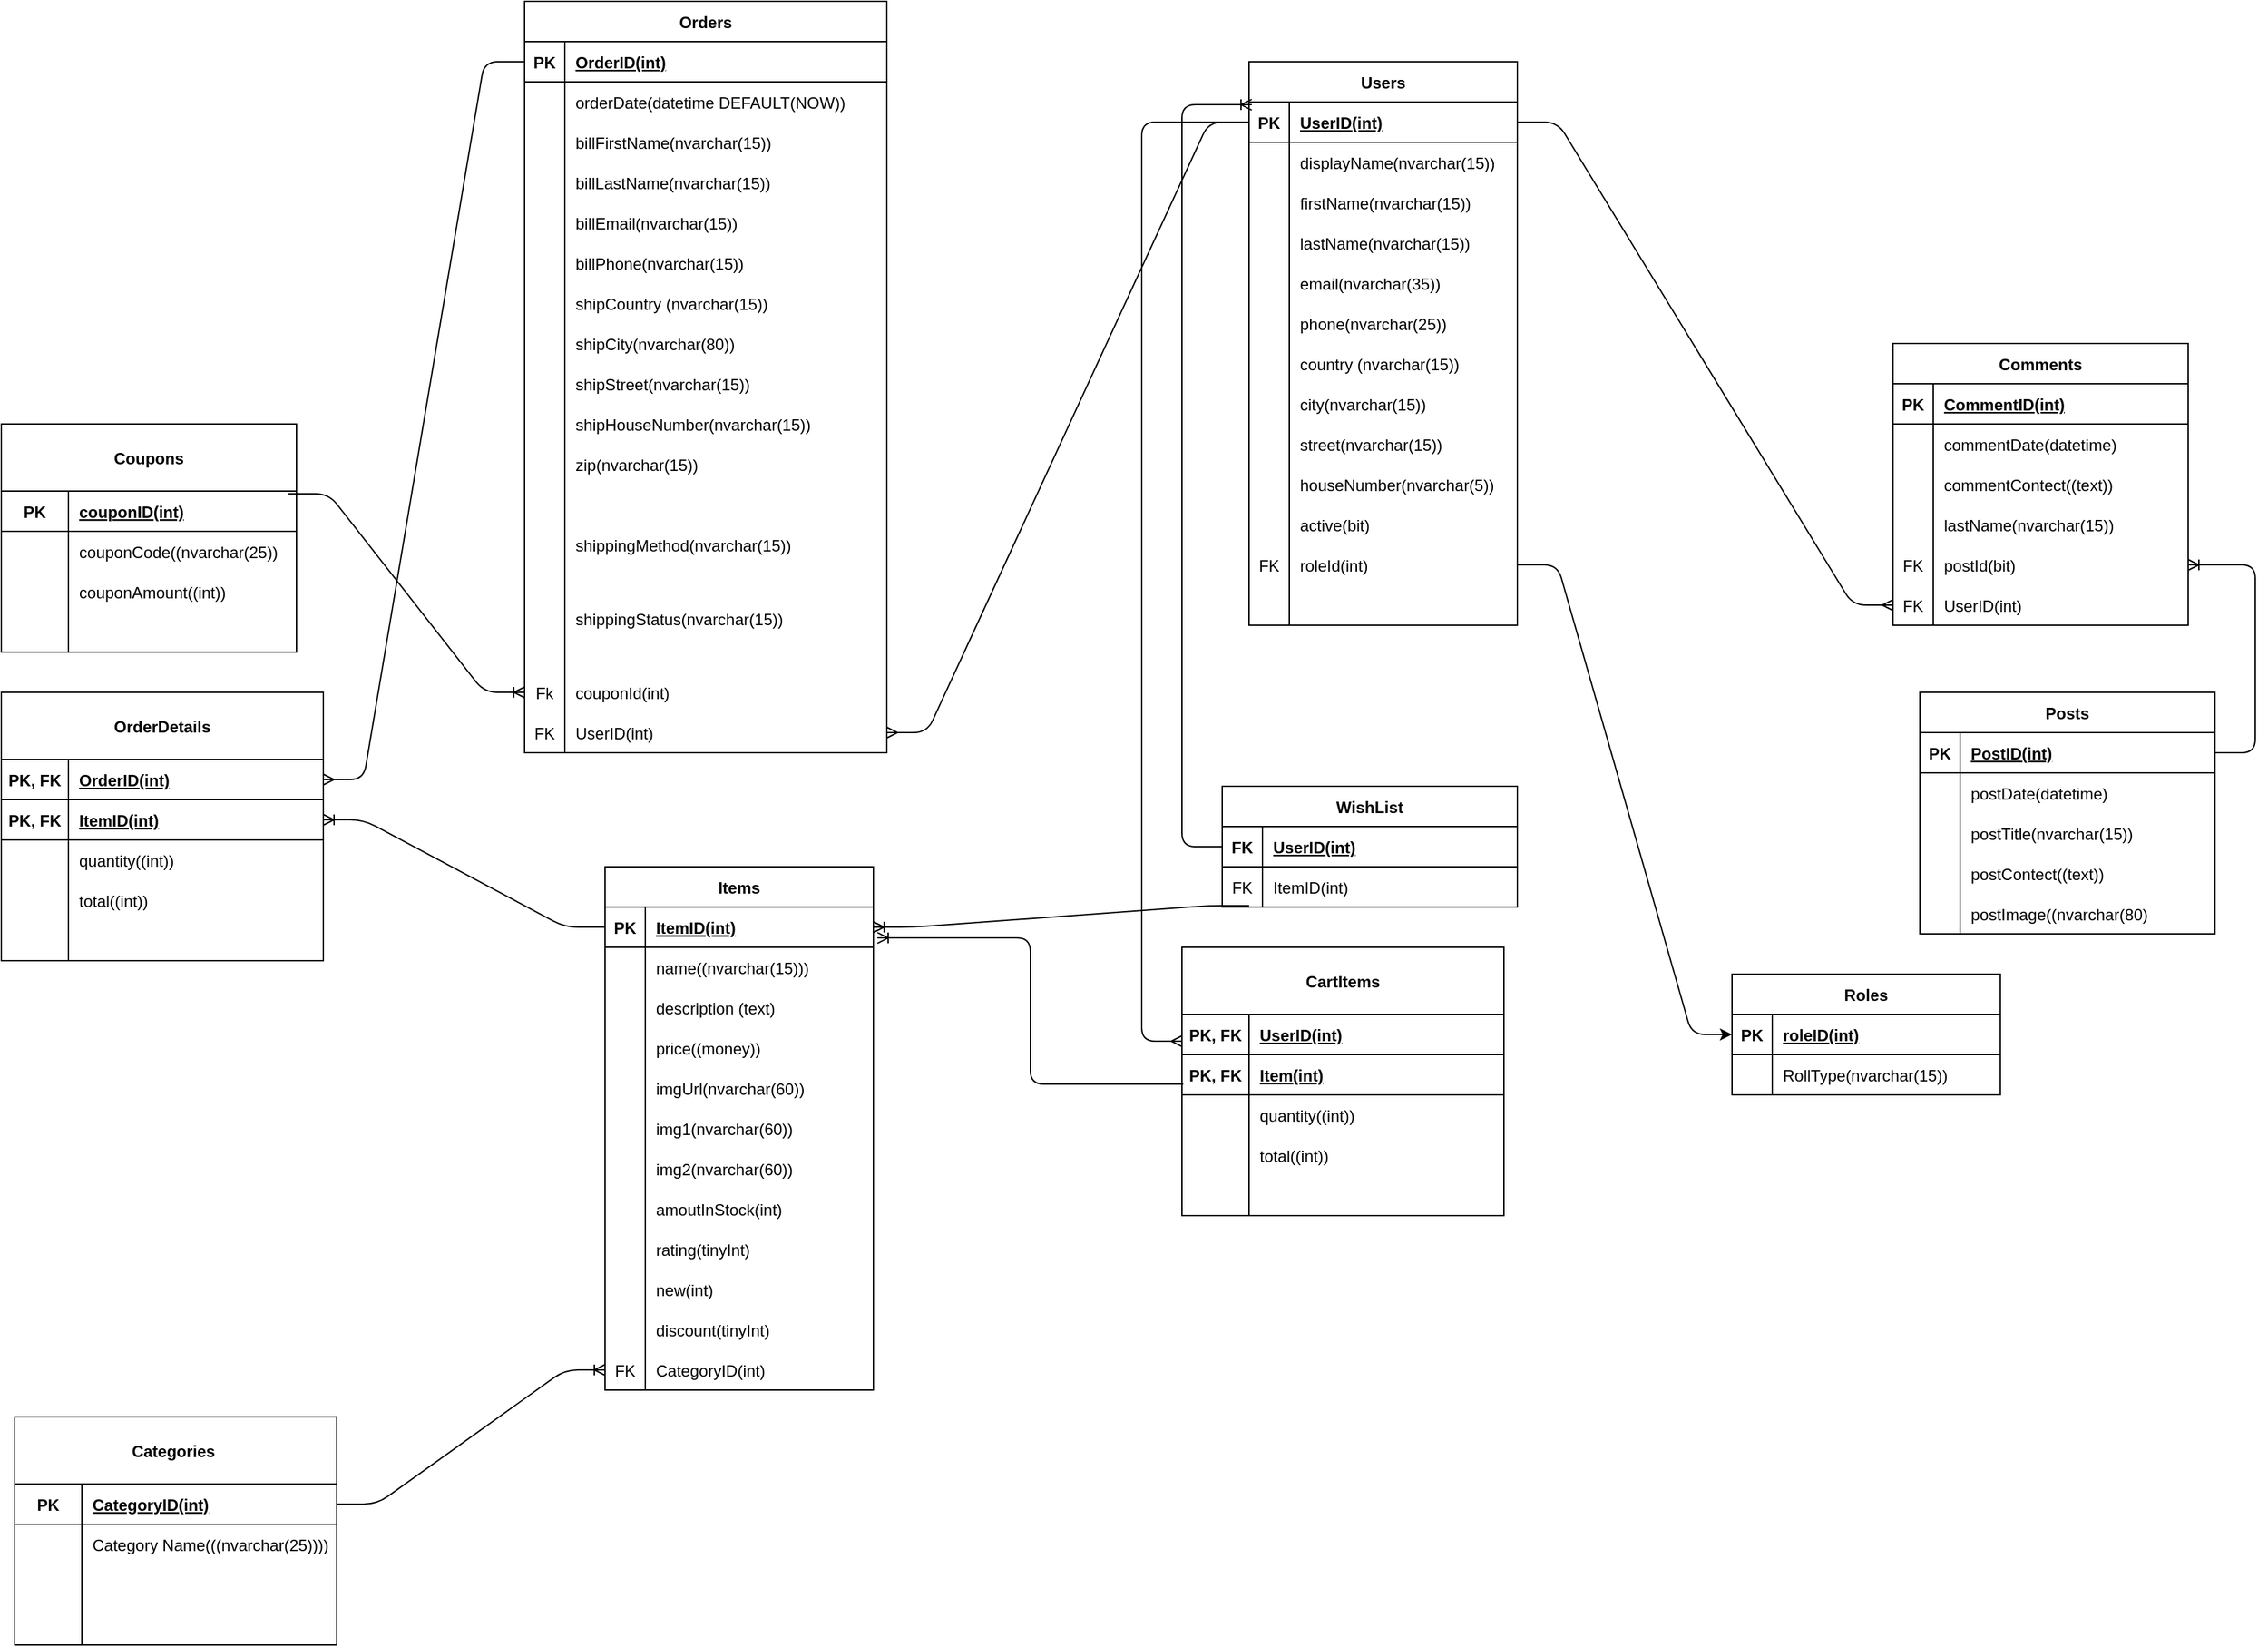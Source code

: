 <mxfile version="14.4.8" type="github">
  <diagram id="tkTSZ3Rhq634pnoqI6xr" name="Page-1">
    <mxGraphModel dx="2222" dy="1162" grid="1" gridSize="10" guides="1" tooltips="1" connect="1" arrows="1" fold="1" page="0" pageScale="1" pageWidth="1169" pageHeight="827" background="none" math="0" shadow="0">
      <root>
        <mxCell id="0" />
        <mxCell id="1" parent="0" />
        <mxCell id="uHUNbpHlDxS1nG46DtAX-1" value="Users" style="shape=table;startSize=30;container=1;collapsible=1;childLayout=tableLayout;fixedRows=1;rowLines=0;fontStyle=1;align=center;resizeLast=1;" vertex="1" parent="1">
          <mxGeometry x="400" y="40" width="200" height="420" as="geometry" />
        </mxCell>
        <mxCell id="uHUNbpHlDxS1nG46DtAX-2" value="" style="shape=partialRectangle;collapsible=0;dropTarget=0;pointerEvents=0;fillColor=none;top=0;left=0;bottom=1;right=0;points=[[0,0.5],[1,0.5]];portConstraint=eastwest;" vertex="1" parent="uHUNbpHlDxS1nG46DtAX-1">
          <mxGeometry y="30" width="200" height="30" as="geometry" />
        </mxCell>
        <mxCell id="uHUNbpHlDxS1nG46DtAX-3" value="PK" style="shape=partialRectangle;connectable=0;fillColor=none;top=0;left=0;bottom=0;right=0;fontStyle=1;overflow=hidden;" vertex="1" parent="uHUNbpHlDxS1nG46DtAX-2">
          <mxGeometry width="30" height="30" as="geometry" />
        </mxCell>
        <mxCell id="uHUNbpHlDxS1nG46DtAX-4" value="UserID(int)" style="shape=partialRectangle;connectable=0;fillColor=none;top=0;left=0;bottom=0;right=0;align=left;spacingLeft=6;fontStyle=5;overflow=hidden;" vertex="1" parent="uHUNbpHlDxS1nG46DtAX-2">
          <mxGeometry x="30" width="170" height="30" as="geometry" />
        </mxCell>
        <mxCell id="uHUNbpHlDxS1nG46DtAX-5" value="" style="shape=partialRectangle;collapsible=0;dropTarget=0;pointerEvents=0;fillColor=none;top=0;left=0;bottom=0;right=0;points=[[0,0.5],[1,0.5]];portConstraint=eastwest;" vertex="1" parent="uHUNbpHlDxS1nG46DtAX-1">
          <mxGeometry y="60" width="200" height="30" as="geometry" />
        </mxCell>
        <mxCell id="uHUNbpHlDxS1nG46DtAX-6" value="" style="shape=partialRectangle;connectable=0;fillColor=none;top=0;left=0;bottom=0;right=0;editable=1;overflow=hidden;" vertex="1" parent="uHUNbpHlDxS1nG46DtAX-5">
          <mxGeometry width="30" height="30" as="geometry" />
        </mxCell>
        <mxCell id="uHUNbpHlDxS1nG46DtAX-7" value="displayName(nvarchar(15))" style="shape=partialRectangle;connectable=0;fillColor=none;top=0;left=0;bottom=0;right=0;align=left;spacingLeft=6;overflow=hidden;" vertex="1" parent="uHUNbpHlDxS1nG46DtAX-5">
          <mxGeometry x="30" width="170" height="30" as="geometry" />
        </mxCell>
        <mxCell id="uHUNbpHlDxS1nG46DtAX-8" value="" style="shape=partialRectangle;collapsible=0;dropTarget=0;pointerEvents=0;fillColor=none;top=0;left=0;bottom=0;right=0;points=[[0,0.5],[1,0.5]];portConstraint=eastwest;" vertex="1" parent="uHUNbpHlDxS1nG46DtAX-1">
          <mxGeometry y="90" width="200" height="30" as="geometry" />
        </mxCell>
        <mxCell id="uHUNbpHlDxS1nG46DtAX-9" value="" style="shape=partialRectangle;connectable=0;fillColor=none;top=0;left=0;bottom=0;right=0;editable=1;overflow=hidden;" vertex="1" parent="uHUNbpHlDxS1nG46DtAX-8">
          <mxGeometry width="30" height="30" as="geometry" />
        </mxCell>
        <mxCell id="uHUNbpHlDxS1nG46DtAX-10" value="firstName(nvarchar(15))" style="shape=partialRectangle;connectable=0;fillColor=none;top=0;left=0;bottom=0;right=0;align=left;spacingLeft=6;overflow=hidden;" vertex="1" parent="uHUNbpHlDxS1nG46DtAX-8">
          <mxGeometry x="30" width="170" height="30" as="geometry" />
        </mxCell>
        <mxCell id="uHUNbpHlDxS1nG46DtAX-11" value="" style="shape=partialRectangle;collapsible=0;dropTarget=0;pointerEvents=0;fillColor=none;top=0;left=0;bottom=0;right=0;points=[[0,0.5],[1,0.5]];portConstraint=eastwest;" vertex="1" parent="uHUNbpHlDxS1nG46DtAX-1">
          <mxGeometry y="120" width="200" height="30" as="geometry" />
        </mxCell>
        <mxCell id="uHUNbpHlDxS1nG46DtAX-12" value="" style="shape=partialRectangle;connectable=0;fillColor=none;top=0;left=0;bottom=0;right=0;editable=1;overflow=hidden;" vertex="1" parent="uHUNbpHlDxS1nG46DtAX-11">
          <mxGeometry width="30" height="30" as="geometry" />
        </mxCell>
        <mxCell id="uHUNbpHlDxS1nG46DtAX-13" value="lastName(nvarchar(15))" style="shape=partialRectangle;connectable=0;fillColor=none;top=0;left=0;bottom=0;right=0;align=left;spacingLeft=6;overflow=hidden;" vertex="1" parent="uHUNbpHlDxS1nG46DtAX-11">
          <mxGeometry x="30" width="170" height="30" as="geometry" />
        </mxCell>
        <mxCell id="uHUNbpHlDxS1nG46DtAX-15" value="" style="shape=partialRectangle;collapsible=0;dropTarget=0;pointerEvents=0;fillColor=none;top=0;left=0;bottom=0;right=0;points=[[0,0.5],[1,0.5]];portConstraint=eastwest;" vertex="1" parent="uHUNbpHlDxS1nG46DtAX-1">
          <mxGeometry y="150" width="200" height="30" as="geometry" />
        </mxCell>
        <mxCell id="uHUNbpHlDxS1nG46DtAX-16" value="" style="shape=partialRectangle;connectable=0;fillColor=none;top=0;left=0;bottom=0;right=0;editable=1;overflow=hidden;" vertex="1" parent="uHUNbpHlDxS1nG46DtAX-15">
          <mxGeometry width="30" height="30" as="geometry" />
        </mxCell>
        <mxCell id="uHUNbpHlDxS1nG46DtAX-17" value="email(nvarchar(35))" style="shape=partialRectangle;connectable=0;fillColor=none;top=0;left=0;bottom=0;right=0;align=left;spacingLeft=6;overflow=hidden;" vertex="1" parent="uHUNbpHlDxS1nG46DtAX-15">
          <mxGeometry x="30" width="170" height="30" as="geometry" />
        </mxCell>
        <mxCell id="uHUNbpHlDxS1nG46DtAX-34" value="" style="shape=partialRectangle;collapsible=0;dropTarget=0;pointerEvents=0;fillColor=none;top=0;left=0;bottom=0;right=0;points=[[0,0.5],[1,0.5]];portConstraint=eastwest;" vertex="1" parent="uHUNbpHlDxS1nG46DtAX-1">
          <mxGeometry y="180" width="200" height="30" as="geometry" />
        </mxCell>
        <mxCell id="uHUNbpHlDxS1nG46DtAX-35" value="" style="shape=partialRectangle;connectable=0;fillColor=none;top=0;left=0;bottom=0;right=0;editable=1;overflow=hidden;" vertex="1" parent="uHUNbpHlDxS1nG46DtAX-34">
          <mxGeometry width="30" height="30" as="geometry" />
        </mxCell>
        <mxCell id="uHUNbpHlDxS1nG46DtAX-36" value="phone(nvarchar(25))" style="shape=partialRectangle;connectable=0;fillColor=none;top=0;left=0;bottom=0;right=0;align=left;spacingLeft=6;overflow=hidden;" vertex="1" parent="uHUNbpHlDxS1nG46DtAX-34">
          <mxGeometry x="30" width="170" height="30" as="geometry" />
        </mxCell>
        <mxCell id="uHUNbpHlDxS1nG46DtAX-37" value="" style="shape=partialRectangle;collapsible=0;dropTarget=0;pointerEvents=0;fillColor=none;top=0;left=0;bottom=0;right=0;points=[[0,0.5],[1,0.5]];portConstraint=eastwest;" vertex="1" parent="uHUNbpHlDxS1nG46DtAX-1">
          <mxGeometry y="210" width="200" height="30" as="geometry" />
        </mxCell>
        <mxCell id="uHUNbpHlDxS1nG46DtAX-38" value="" style="shape=partialRectangle;connectable=0;fillColor=none;top=0;left=0;bottom=0;right=0;editable=1;overflow=hidden;" vertex="1" parent="uHUNbpHlDxS1nG46DtAX-37">
          <mxGeometry width="30" height="30" as="geometry" />
        </mxCell>
        <mxCell id="uHUNbpHlDxS1nG46DtAX-39" value="country (nvarchar(15))" style="shape=partialRectangle;connectable=0;fillColor=none;top=0;left=0;bottom=0;right=0;align=left;spacingLeft=6;overflow=hidden;" vertex="1" parent="uHUNbpHlDxS1nG46DtAX-37">
          <mxGeometry x="30" width="170" height="30" as="geometry" />
        </mxCell>
        <mxCell id="uHUNbpHlDxS1nG46DtAX-46" value="" style="shape=partialRectangle;collapsible=0;dropTarget=0;pointerEvents=0;fillColor=none;top=0;left=0;bottom=0;right=0;points=[[0,0.5],[1,0.5]];portConstraint=eastwest;" vertex="1" parent="uHUNbpHlDxS1nG46DtAX-1">
          <mxGeometry y="240" width="200" height="30" as="geometry" />
        </mxCell>
        <mxCell id="uHUNbpHlDxS1nG46DtAX-47" value="" style="shape=partialRectangle;connectable=0;fillColor=none;top=0;left=0;bottom=0;right=0;editable=1;overflow=hidden;" vertex="1" parent="uHUNbpHlDxS1nG46DtAX-46">
          <mxGeometry width="30" height="30" as="geometry" />
        </mxCell>
        <mxCell id="uHUNbpHlDxS1nG46DtAX-48" value="city(nvarchar(15))" style="shape=partialRectangle;connectable=0;fillColor=none;top=0;left=0;bottom=0;right=0;align=left;spacingLeft=6;overflow=hidden;" vertex="1" parent="uHUNbpHlDxS1nG46DtAX-46">
          <mxGeometry x="30" width="170" height="30" as="geometry" />
        </mxCell>
        <mxCell id="uHUNbpHlDxS1nG46DtAX-99" value="" style="shape=partialRectangle;collapsible=0;dropTarget=0;pointerEvents=0;fillColor=none;top=0;left=0;bottom=0;right=0;points=[[0,0.5],[1,0.5]];portConstraint=eastwest;" vertex="1" parent="uHUNbpHlDxS1nG46DtAX-1">
          <mxGeometry y="270" width="200" height="30" as="geometry" />
        </mxCell>
        <mxCell id="uHUNbpHlDxS1nG46DtAX-100" value="" style="shape=partialRectangle;connectable=0;fillColor=none;top=0;left=0;bottom=0;right=0;editable=1;overflow=hidden;" vertex="1" parent="uHUNbpHlDxS1nG46DtAX-99">
          <mxGeometry width="30" height="30" as="geometry" />
        </mxCell>
        <mxCell id="uHUNbpHlDxS1nG46DtAX-101" value="street(nvarchar(15))" style="shape=partialRectangle;connectable=0;fillColor=none;top=0;left=0;bottom=0;right=0;align=left;spacingLeft=6;overflow=hidden;" vertex="1" parent="uHUNbpHlDxS1nG46DtAX-99">
          <mxGeometry x="30" width="170" height="30" as="geometry" />
        </mxCell>
        <mxCell id="uHUNbpHlDxS1nG46DtAX-102" value="" style="shape=partialRectangle;collapsible=0;dropTarget=0;pointerEvents=0;fillColor=none;top=0;left=0;bottom=0;right=0;points=[[0,0.5],[1,0.5]];portConstraint=eastwest;" vertex="1" parent="uHUNbpHlDxS1nG46DtAX-1">
          <mxGeometry y="300" width="200" height="30" as="geometry" />
        </mxCell>
        <mxCell id="uHUNbpHlDxS1nG46DtAX-103" value="" style="shape=partialRectangle;connectable=0;fillColor=none;top=0;left=0;bottom=0;right=0;editable=1;overflow=hidden;" vertex="1" parent="uHUNbpHlDxS1nG46DtAX-102">
          <mxGeometry width="30" height="30" as="geometry" />
        </mxCell>
        <mxCell id="uHUNbpHlDxS1nG46DtAX-104" value="houseNumber(nvarchar(5))" style="shape=partialRectangle;connectable=0;fillColor=none;top=0;left=0;bottom=0;right=0;align=left;spacingLeft=6;overflow=hidden;" vertex="1" parent="uHUNbpHlDxS1nG46DtAX-102">
          <mxGeometry x="30" width="170" height="30" as="geometry" />
        </mxCell>
        <mxCell id="uHUNbpHlDxS1nG46DtAX-111" value="" style="shape=partialRectangle;collapsible=0;dropTarget=0;pointerEvents=0;fillColor=none;top=0;left=0;bottom=0;right=0;points=[[0,0.5],[1,0.5]];portConstraint=eastwest;" vertex="1" parent="uHUNbpHlDxS1nG46DtAX-1">
          <mxGeometry y="330" width="200" height="30" as="geometry" />
        </mxCell>
        <mxCell id="uHUNbpHlDxS1nG46DtAX-112" value="" style="shape=partialRectangle;connectable=0;fillColor=none;top=0;left=0;bottom=0;right=0;editable=1;overflow=hidden;" vertex="1" parent="uHUNbpHlDxS1nG46DtAX-111">
          <mxGeometry width="30" height="30" as="geometry" />
        </mxCell>
        <mxCell id="uHUNbpHlDxS1nG46DtAX-113" value="active(bit)" style="shape=partialRectangle;connectable=0;fillColor=none;top=0;left=0;bottom=0;right=0;align=left;spacingLeft=6;overflow=hidden;" vertex="1" parent="uHUNbpHlDxS1nG46DtAX-111">
          <mxGeometry x="30" width="170" height="30" as="geometry" />
        </mxCell>
        <mxCell id="uHUNbpHlDxS1nG46DtAX-114" value="" style="shape=partialRectangle;collapsible=0;dropTarget=0;pointerEvents=0;fillColor=none;top=0;left=0;bottom=0;right=0;points=[[0,0.5],[1,0.5]];portConstraint=eastwest;" vertex="1" parent="uHUNbpHlDxS1nG46DtAX-1">
          <mxGeometry y="360" width="200" height="30" as="geometry" />
        </mxCell>
        <mxCell id="uHUNbpHlDxS1nG46DtAX-115" value="FK" style="shape=partialRectangle;connectable=0;fillColor=none;top=0;left=0;bottom=0;right=0;editable=1;overflow=hidden;" vertex="1" parent="uHUNbpHlDxS1nG46DtAX-114">
          <mxGeometry width="30" height="30" as="geometry" />
        </mxCell>
        <mxCell id="uHUNbpHlDxS1nG46DtAX-116" value="roleId(int)" style="shape=partialRectangle;connectable=0;fillColor=none;top=0;left=0;bottom=0;right=0;align=left;spacingLeft=6;overflow=hidden;" vertex="1" parent="uHUNbpHlDxS1nG46DtAX-114">
          <mxGeometry x="30" width="170" height="30" as="geometry" />
        </mxCell>
        <mxCell id="uHUNbpHlDxS1nG46DtAX-117" value="" style="shape=partialRectangle;collapsible=0;dropTarget=0;pointerEvents=0;fillColor=none;top=0;left=0;bottom=0;right=0;points=[[0,0.5],[1,0.5]];portConstraint=eastwest;" vertex="1" parent="uHUNbpHlDxS1nG46DtAX-1">
          <mxGeometry y="390" width="200" height="30" as="geometry" />
        </mxCell>
        <mxCell id="uHUNbpHlDxS1nG46DtAX-118" value="" style="shape=partialRectangle;connectable=0;fillColor=none;top=0;left=0;bottom=0;right=0;editable=1;overflow=hidden;" vertex="1" parent="uHUNbpHlDxS1nG46DtAX-117">
          <mxGeometry width="30" height="30" as="geometry" />
        </mxCell>
        <mxCell id="uHUNbpHlDxS1nG46DtAX-119" value="" style="shape=partialRectangle;connectable=0;fillColor=none;top=0;left=0;bottom=0;right=0;align=left;spacingLeft=6;overflow=hidden;" vertex="1" parent="uHUNbpHlDxS1nG46DtAX-117">
          <mxGeometry x="30" width="170" height="30" as="geometry" />
        </mxCell>
        <mxCell id="uHUNbpHlDxS1nG46DtAX-120" value="Orders" style="shape=table;startSize=30;container=1;collapsible=1;childLayout=tableLayout;fixedRows=1;rowLines=0;fontStyle=1;align=center;resizeLast=1;" vertex="1" parent="1">
          <mxGeometry x="-140" y="-5" width="270" height="560" as="geometry" />
        </mxCell>
        <mxCell id="uHUNbpHlDxS1nG46DtAX-121" value="" style="shape=partialRectangle;collapsible=0;dropTarget=0;pointerEvents=0;fillColor=none;top=0;left=0;bottom=1;right=0;points=[[0,0.5],[1,0.5]];portConstraint=eastwest;" vertex="1" parent="uHUNbpHlDxS1nG46DtAX-120">
          <mxGeometry y="30" width="270" height="30" as="geometry" />
        </mxCell>
        <mxCell id="uHUNbpHlDxS1nG46DtAX-122" value="PK" style="shape=partialRectangle;connectable=0;fillColor=none;top=0;left=0;bottom=0;right=0;fontStyle=1;overflow=hidden;" vertex="1" parent="uHUNbpHlDxS1nG46DtAX-121">
          <mxGeometry width="30" height="30" as="geometry" />
        </mxCell>
        <mxCell id="uHUNbpHlDxS1nG46DtAX-123" value="OrderID(int)" style="shape=partialRectangle;connectable=0;fillColor=none;top=0;left=0;bottom=0;right=0;align=left;spacingLeft=6;fontStyle=5;overflow=hidden;" vertex="1" parent="uHUNbpHlDxS1nG46DtAX-121">
          <mxGeometry x="30" width="240" height="30" as="geometry" />
        </mxCell>
        <mxCell id="uHUNbpHlDxS1nG46DtAX-124" value="" style="shape=partialRectangle;collapsible=0;dropTarget=0;pointerEvents=0;fillColor=none;top=0;left=0;bottom=0;right=0;points=[[0,0.5],[1,0.5]];portConstraint=eastwest;" vertex="1" parent="uHUNbpHlDxS1nG46DtAX-120">
          <mxGeometry y="60" width="270" height="30" as="geometry" />
        </mxCell>
        <mxCell id="uHUNbpHlDxS1nG46DtAX-125" value="" style="shape=partialRectangle;connectable=0;fillColor=none;top=0;left=0;bottom=0;right=0;editable=1;overflow=hidden;" vertex="1" parent="uHUNbpHlDxS1nG46DtAX-124">
          <mxGeometry width="30" height="30" as="geometry" />
        </mxCell>
        <mxCell id="uHUNbpHlDxS1nG46DtAX-126" value="orderDate(datetime DEFAULT(NOW))" style="shape=partialRectangle;connectable=0;fillColor=none;top=0;left=0;bottom=0;right=0;align=left;spacingLeft=6;overflow=hidden;" vertex="1" parent="uHUNbpHlDxS1nG46DtAX-124">
          <mxGeometry x="30" width="240" height="30" as="geometry" />
        </mxCell>
        <mxCell id="uHUNbpHlDxS1nG46DtAX-127" value="" style="shape=partialRectangle;collapsible=0;dropTarget=0;pointerEvents=0;fillColor=none;top=0;left=0;bottom=0;right=0;points=[[0,0.5],[1,0.5]];portConstraint=eastwest;" vertex="1" parent="uHUNbpHlDxS1nG46DtAX-120">
          <mxGeometry y="90" width="270" height="30" as="geometry" />
        </mxCell>
        <mxCell id="uHUNbpHlDxS1nG46DtAX-128" value="" style="shape=partialRectangle;connectable=0;fillColor=none;top=0;left=0;bottom=0;right=0;editable=1;overflow=hidden;" vertex="1" parent="uHUNbpHlDxS1nG46DtAX-127">
          <mxGeometry width="30" height="30" as="geometry" />
        </mxCell>
        <mxCell id="uHUNbpHlDxS1nG46DtAX-129" value="billFirstName(nvarchar(15))" style="shape=partialRectangle;connectable=0;fillColor=none;top=0;left=0;bottom=0;right=0;align=left;spacingLeft=6;overflow=hidden;" vertex="1" parent="uHUNbpHlDxS1nG46DtAX-127">
          <mxGeometry x="30" width="240" height="30" as="geometry" />
        </mxCell>
        <mxCell id="uHUNbpHlDxS1nG46DtAX-130" value="" style="shape=partialRectangle;collapsible=0;dropTarget=0;pointerEvents=0;fillColor=none;top=0;left=0;bottom=0;right=0;points=[[0,0.5],[1,0.5]];portConstraint=eastwest;" vertex="1" parent="uHUNbpHlDxS1nG46DtAX-120">
          <mxGeometry y="120" width="270" height="30" as="geometry" />
        </mxCell>
        <mxCell id="uHUNbpHlDxS1nG46DtAX-131" value="" style="shape=partialRectangle;connectable=0;fillColor=none;top=0;left=0;bottom=0;right=0;editable=1;overflow=hidden;" vertex="1" parent="uHUNbpHlDxS1nG46DtAX-130">
          <mxGeometry width="30" height="30" as="geometry" />
        </mxCell>
        <mxCell id="uHUNbpHlDxS1nG46DtAX-132" value="billLastName(nvarchar(15))" style="shape=partialRectangle;connectable=0;fillColor=none;top=0;left=0;bottom=0;right=0;align=left;spacingLeft=6;overflow=hidden;" vertex="1" parent="uHUNbpHlDxS1nG46DtAX-130">
          <mxGeometry x="30" width="240" height="30" as="geometry" />
        </mxCell>
        <mxCell id="uHUNbpHlDxS1nG46DtAX-170" value="" style="shape=partialRectangle;collapsible=0;dropTarget=0;pointerEvents=0;fillColor=none;top=0;left=0;bottom=0;right=0;points=[[0,0.5],[1,0.5]];portConstraint=eastwest;" vertex="1" parent="uHUNbpHlDxS1nG46DtAX-120">
          <mxGeometry y="150" width="270" height="30" as="geometry" />
        </mxCell>
        <mxCell id="uHUNbpHlDxS1nG46DtAX-171" value="" style="shape=partialRectangle;connectable=0;fillColor=none;top=0;left=0;bottom=0;right=0;editable=1;overflow=hidden;" vertex="1" parent="uHUNbpHlDxS1nG46DtAX-170">
          <mxGeometry width="30" height="30" as="geometry" />
        </mxCell>
        <mxCell id="uHUNbpHlDxS1nG46DtAX-172" value="billEmail(nvarchar(15))" style="shape=partialRectangle;connectable=0;fillColor=none;top=0;left=0;bottom=0;right=0;align=left;spacingLeft=6;overflow=hidden;" vertex="1" parent="uHUNbpHlDxS1nG46DtAX-170">
          <mxGeometry x="30" width="240" height="30" as="geometry" />
        </mxCell>
        <mxCell id="uHUNbpHlDxS1nG46DtAX-174" value="" style="shape=partialRectangle;collapsible=0;dropTarget=0;pointerEvents=0;fillColor=none;top=0;left=0;bottom=0;right=0;points=[[0,0.5],[1,0.5]];portConstraint=eastwest;" vertex="1" parent="uHUNbpHlDxS1nG46DtAX-120">
          <mxGeometry y="180" width="270" height="30" as="geometry" />
        </mxCell>
        <mxCell id="uHUNbpHlDxS1nG46DtAX-175" value="" style="shape=partialRectangle;connectable=0;fillColor=none;top=0;left=0;bottom=0;right=0;editable=1;overflow=hidden;" vertex="1" parent="uHUNbpHlDxS1nG46DtAX-174">
          <mxGeometry width="30" height="30" as="geometry" />
        </mxCell>
        <mxCell id="uHUNbpHlDxS1nG46DtAX-176" value="billPhone(nvarchar(15))" style="shape=partialRectangle;connectable=0;fillColor=none;top=0;left=0;bottom=0;right=0;align=left;spacingLeft=6;overflow=hidden;" vertex="1" parent="uHUNbpHlDxS1nG46DtAX-174">
          <mxGeometry x="30" width="240" height="30" as="geometry" />
        </mxCell>
        <mxCell id="uHUNbpHlDxS1nG46DtAX-133" value="" style="shape=partialRectangle;collapsible=0;dropTarget=0;pointerEvents=0;fillColor=none;top=0;left=0;bottom=0;right=0;points=[[0,0.5],[1,0.5]];portConstraint=eastwest;" vertex="1" parent="uHUNbpHlDxS1nG46DtAX-120">
          <mxGeometry y="210" width="270" height="30" as="geometry" />
        </mxCell>
        <mxCell id="uHUNbpHlDxS1nG46DtAX-134" value="" style="shape=partialRectangle;connectable=0;fillColor=none;top=0;left=0;bottom=0;right=0;editable=1;overflow=hidden;" vertex="1" parent="uHUNbpHlDxS1nG46DtAX-133">
          <mxGeometry width="30" height="30" as="geometry" />
        </mxCell>
        <mxCell id="uHUNbpHlDxS1nG46DtAX-135" value="shipCountry (nvarchar(15))" style="shape=partialRectangle;connectable=0;fillColor=none;top=0;left=0;bottom=0;right=0;align=left;spacingLeft=6;overflow=hidden;" vertex="1" parent="uHUNbpHlDxS1nG46DtAX-133">
          <mxGeometry x="30" width="240" height="30" as="geometry" />
        </mxCell>
        <mxCell id="uHUNbpHlDxS1nG46DtAX-136" value="" style="shape=partialRectangle;collapsible=0;dropTarget=0;pointerEvents=0;fillColor=none;top=0;left=0;bottom=0;right=0;points=[[0,0.5],[1,0.5]];portConstraint=eastwest;" vertex="1" parent="uHUNbpHlDxS1nG46DtAX-120">
          <mxGeometry y="240" width="270" height="30" as="geometry" />
        </mxCell>
        <mxCell id="uHUNbpHlDxS1nG46DtAX-137" value="" style="shape=partialRectangle;connectable=0;fillColor=none;top=0;left=0;bottom=0;right=0;editable=1;overflow=hidden;" vertex="1" parent="uHUNbpHlDxS1nG46DtAX-136">
          <mxGeometry width="30" height="30" as="geometry" />
        </mxCell>
        <mxCell id="uHUNbpHlDxS1nG46DtAX-138" value="shipCity(nvarchar(80))" style="shape=partialRectangle;connectable=0;fillColor=none;top=0;left=0;bottom=0;right=0;align=left;spacingLeft=6;overflow=hidden;" vertex="1" parent="uHUNbpHlDxS1nG46DtAX-136">
          <mxGeometry x="30" width="240" height="30" as="geometry" />
        </mxCell>
        <mxCell id="uHUNbpHlDxS1nG46DtAX-139" value="" style="shape=partialRectangle;collapsible=0;dropTarget=0;pointerEvents=0;fillColor=none;top=0;left=0;bottom=0;right=0;points=[[0,0.5],[1,0.5]];portConstraint=eastwest;" vertex="1" parent="uHUNbpHlDxS1nG46DtAX-120">
          <mxGeometry y="270" width="270" height="30" as="geometry" />
        </mxCell>
        <mxCell id="uHUNbpHlDxS1nG46DtAX-140" value="" style="shape=partialRectangle;connectable=0;fillColor=none;top=0;left=0;bottom=0;right=0;editable=1;overflow=hidden;" vertex="1" parent="uHUNbpHlDxS1nG46DtAX-139">
          <mxGeometry width="30" height="30" as="geometry" />
        </mxCell>
        <mxCell id="uHUNbpHlDxS1nG46DtAX-141" value="shipStreet(nvarchar(15))" style="shape=partialRectangle;connectable=0;fillColor=none;top=0;left=0;bottom=0;right=0;align=left;spacingLeft=6;overflow=hidden;" vertex="1" parent="uHUNbpHlDxS1nG46DtAX-139">
          <mxGeometry x="30" width="240" height="30" as="geometry" />
        </mxCell>
        <mxCell id="uHUNbpHlDxS1nG46DtAX-142" value="" style="shape=partialRectangle;collapsible=0;dropTarget=0;pointerEvents=0;fillColor=none;top=0;left=0;bottom=0;right=0;points=[[0,0.5],[1,0.5]];portConstraint=eastwest;" vertex="1" parent="uHUNbpHlDxS1nG46DtAX-120">
          <mxGeometry y="300" width="270" height="30" as="geometry" />
        </mxCell>
        <mxCell id="uHUNbpHlDxS1nG46DtAX-143" value="" style="shape=partialRectangle;connectable=0;fillColor=none;top=0;left=0;bottom=0;right=0;editable=1;overflow=hidden;" vertex="1" parent="uHUNbpHlDxS1nG46DtAX-142">
          <mxGeometry width="30" height="30" as="geometry" />
        </mxCell>
        <mxCell id="uHUNbpHlDxS1nG46DtAX-144" value="shipHouseNumber(nvarchar(15))" style="shape=partialRectangle;connectable=0;fillColor=none;top=0;left=0;bottom=0;right=0;align=left;spacingLeft=6;overflow=hidden;" vertex="1" parent="uHUNbpHlDxS1nG46DtAX-142">
          <mxGeometry x="30" width="240" height="30" as="geometry" />
        </mxCell>
        <mxCell id="uHUNbpHlDxS1nG46DtAX-145" value="" style="shape=partialRectangle;collapsible=0;dropTarget=0;pointerEvents=0;fillColor=none;top=0;left=0;bottom=0;right=0;points=[[0,0.5],[1,0.5]];portConstraint=eastwest;" vertex="1" parent="uHUNbpHlDxS1nG46DtAX-120">
          <mxGeometry y="330" width="270" height="30" as="geometry" />
        </mxCell>
        <mxCell id="uHUNbpHlDxS1nG46DtAX-146" value="" style="shape=partialRectangle;connectable=0;fillColor=none;top=0;left=0;bottom=0;right=0;editable=1;overflow=hidden;" vertex="1" parent="uHUNbpHlDxS1nG46DtAX-145">
          <mxGeometry width="30" height="30" as="geometry" />
        </mxCell>
        <mxCell id="uHUNbpHlDxS1nG46DtAX-147" value="zip(nvarchar(15))" style="shape=partialRectangle;connectable=0;fillColor=none;top=0;left=0;bottom=0;right=0;align=left;spacingLeft=6;overflow=hidden;" vertex="1" parent="uHUNbpHlDxS1nG46DtAX-145">
          <mxGeometry x="30" width="240" height="30" as="geometry" />
        </mxCell>
        <mxCell id="uHUNbpHlDxS1nG46DtAX-148" value="" style="shape=partialRectangle;collapsible=0;dropTarget=0;pointerEvents=0;fillColor=none;top=0;left=0;bottom=0;right=0;points=[[0,0.5],[1,0.5]];portConstraint=eastwest;" vertex="1" parent="uHUNbpHlDxS1nG46DtAX-120">
          <mxGeometry y="360" width="270" height="30" as="geometry" />
        </mxCell>
        <mxCell id="uHUNbpHlDxS1nG46DtAX-149" value="" style="shape=partialRectangle;connectable=0;fillColor=none;top=0;left=0;bottom=0;right=0;editable=1;overflow=hidden;" vertex="1" parent="uHUNbpHlDxS1nG46DtAX-148">
          <mxGeometry width="30" height="30" as="geometry" />
        </mxCell>
        <mxCell id="uHUNbpHlDxS1nG46DtAX-150" value="" style="shape=partialRectangle;connectable=0;fillColor=none;top=0;left=0;bottom=0;right=0;align=left;spacingLeft=6;overflow=hidden;" vertex="1" parent="uHUNbpHlDxS1nG46DtAX-148">
          <mxGeometry x="30" width="240" height="30" as="geometry" />
        </mxCell>
        <mxCell id="uHUNbpHlDxS1nG46DtAX-154" value="" style="shape=partialRectangle;collapsible=0;dropTarget=0;pointerEvents=0;fillColor=none;top=0;left=0;bottom=0;right=0;points=[[0,0.5],[1,0.5]];portConstraint=eastwest;" vertex="1" parent="uHUNbpHlDxS1nG46DtAX-120">
          <mxGeometry y="390" width="270" height="30" as="geometry" />
        </mxCell>
        <mxCell id="uHUNbpHlDxS1nG46DtAX-155" value="" style="shape=partialRectangle;connectable=0;fillColor=none;top=0;left=0;bottom=0;right=0;editable=1;overflow=hidden;" vertex="1" parent="uHUNbpHlDxS1nG46DtAX-154">
          <mxGeometry width="30" height="30" as="geometry" />
        </mxCell>
        <mxCell id="uHUNbpHlDxS1nG46DtAX-156" value="shippingMethod(nvarchar(15))" style="shape=partialRectangle;connectable=0;fillColor=none;top=0;left=0;bottom=0;right=0;align=left;spacingLeft=6;overflow=hidden;" vertex="1" parent="uHUNbpHlDxS1nG46DtAX-154">
          <mxGeometry x="30" width="240" height="30" as="geometry" />
        </mxCell>
        <mxCell id="uHUNbpHlDxS1nG46DtAX-151" value="" style="shape=partialRectangle;collapsible=0;dropTarget=0;pointerEvents=0;fillColor=none;top=0;left=0;bottom=0;right=0;points=[[0,0.5],[1,0.5]];portConstraint=eastwest;" vertex="1" parent="uHUNbpHlDxS1nG46DtAX-120">
          <mxGeometry y="420" width="270" height="30" as="geometry" />
        </mxCell>
        <mxCell id="uHUNbpHlDxS1nG46DtAX-152" value="" style="shape=partialRectangle;connectable=0;fillColor=none;top=0;left=0;bottom=0;right=0;editable=1;overflow=hidden;" vertex="1" parent="uHUNbpHlDxS1nG46DtAX-151">
          <mxGeometry width="30" height="30" as="geometry" />
        </mxCell>
        <mxCell id="uHUNbpHlDxS1nG46DtAX-153" value="" style="shape=partialRectangle;connectable=0;fillColor=none;top=0;left=0;bottom=0;right=0;align=left;spacingLeft=6;overflow=hidden;" vertex="1" parent="uHUNbpHlDxS1nG46DtAX-151">
          <mxGeometry x="30" width="240" height="30" as="geometry" />
        </mxCell>
        <mxCell id="uHUNbpHlDxS1nG46DtAX-157" value="" style="shape=partialRectangle;collapsible=0;dropTarget=0;pointerEvents=0;fillColor=none;top=0;left=0;bottom=0;right=0;points=[[0,0.5],[1,0.5]];portConstraint=eastwest;" vertex="1" parent="uHUNbpHlDxS1nG46DtAX-120">
          <mxGeometry y="450" width="270" height="30" as="geometry" />
        </mxCell>
        <mxCell id="uHUNbpHlDxS1nG46DtAX-158" value="" style="shape=partialRectangle;connectable=0;fillColor=none;top=0;left=0;bottom=0;right=0;editable=1;overflow=hidden;" vertex="1" parent="uHUNbpHlDxS1nG46DtAX-157">
          <mxGeometry width="30" height="30" as="geometry" />
        </mxCell>
        <mxCell id="uHUNbpHlDxS1nG46DtAX-159" value="" style="shape=partialRectangle;connectable=0;fillColor=none;top=0;left=0;bottom=0;right=0;align=left;spacingLeft=6;overflow=hidden;" vertex="1" parent="uHUNbpHlDxS1nG46DtAX-157">
          <mxGeometry x="30" width="240" height="30" as="geometry" />
        </mxCell>
        <mxCell id="uHUNbpHlDxS1nG46DtAX-167" value="" style="shape=partialRectangle;collapsible=0;dropTarget=0;pointerEvents=0;fillColor=none;top=0;left=0;bottom=0;right=0;points=[[0,0.5],[1,0.5]];portConstraint=eastwest;" vertex="1" parent="uHUNbpHlDxS1nG46DtAX-120">
          <mxGeometry y="480" width="270" height="20" as="geometry" />
        </mxCell>
        <mxCell id="uHUNbpHlDxS1nG46DtAX-168" value="" style="shape=partialRectangle;connectable=0;fillColor=none;top=0;left=0;bottom=0;right=0;editable=1;overflow=hidden;" vertex="1" parent="uHUNbpHlDxS1nG46DtAX-167">
          <mxGeometry width="30" height="20" as="geometry" />
        </mxCell>
        <mxCell id="uHUNbpHlDxS1nG46DtAX-169" value="" style="shape=partialRectangle;connectable=0;fillColor=none;top=0;left=0;bottom=0;right=0;align=left;spacingLeft=6;overflow=hidden;" vertex="1" parent="uHUNbpHlDxS1nG46DtAX-167">
          <mxGeometry x="30" width="240" height="20" as="geometry" />
        </mxCell>
        <mxCell id="uHUNbpHlDxS1nG46DtAX-163" value="" style="shape=partialRectangle;collapsible=0;dropTarget=0;pointerEvents=0;fillColor=none;top=0;left=0;bottom=0;right=0;points=[[0,0.5],[1,0.5]];portConstraint=eastwest;" vertex="1" parent="uHUNbpHlDxS1nG46DtAX-120">
          <mxGeometry y="500" width="270" height="30" as="geometry" />
        </mxCell>
        <mxCell id="uHUNbpHlDxS1nG46DtAX-164" value="Fk" style="shape=partialRectangle;connectable=0;fillColor=none;top=0;left=0;bottom=0;right=0;editable=1;overflow=hidden;" vertex="1" parent="uHUNbpHlDxS1nG46DtAX-163">
          <mxGeometry width="30" height="30" as="geometry" />
        </mxCell>
        <mxCell id="uHUNbpHlDxS1nG46DtAX-165" value="couponId(int)" style="shape=partialRectangle;connectable=0;fillColor=none;top=0;left=0;bottom=0;right=0;align=left;spacingLeft=6;overflow=hidden;" vertex="1" parent="uHUNbpHlDxS1nG46DtAX-163">
          <mxGeometry x="30" width="240" height="30" as="geometry" />
        </mxCell>
        <mxCell id="uHUNbpHlDxS1nG46DtAX-160" value="" style="shape=partialRectangle;collapsible=0;dropTarget=0;pointerEvents=0;fillColor=none;top=0;left=0;bottom=0;right=0;points=[[0,0.5],[1,0.5]];portConstraint=eastwest;" vertex="1" parent="uHUNbpHlDxS1nG46DtAX-120">
          <mxGeometry y="530" width="270" height="30" as="geometry" />
        </mxCell>
        <mxCell id="uHUNbpHlDxS1nG46DtAX-161" value="FK" style="shape=partialRectangle;connectable=0;fillColor=none;top=0;left=0;bottom=0;right=0;editable=1;overflow=hidden;" vertex="1" parent="uHUNbpHlDxS1nG46DtAX-160">
          <mxGeometry width="30" height="30" as="geometry" />
        </mxCell>
        <mxCell id="uHUNbpHlDxS1nG46DtAX-162" value="UserID(int)" style="shape=partialRectangle;connectable=0;fillColor=none;top=0;left=0;bottom=0;right=0;align=left;spacingLeft=6;overflow=hidden;" vertex="1" parent="uHUNbpHlDxS1nG46DtAX-160">
          <mxGeometry x="30" width="240" height="30" as="geometry" />
        </mxCell>
        <mxCell id="uHUNbpHlDxS1nG46DtAX-166" value="" style="edgeStyle=entityRelationEdgeStyle;fontSize=12;html=1;endArrow=ERmany;exitX=0;exitY=0.5;exitDx=0;exitDy=0;" edge="1" parent="1" source="uHUNbpHlDxS1nG46DtAX-2" target="uHUNbpHlDxS1nG46DtAX-160">
          <mxGeometry width="100" height="100" relative="1" as="geometry">
            <mxPoint x="570" y="410" as="sourcePoint" />
            <mxPoint x="670" y="310" as="targetPoint" />
          </mxGeometry>
        </mxCell>
        <mxCell id="uHUNbpHlDxS1nG46DtAX-173" value="shippingStatus(nvarchar(15))" style="shape=partialRectangle;connectable=0;fillColor=none;top=0;left=0;bottom=0;right=0;align=left;spacingLeft=6;overflow=hidden;" vertex="1" parent="1">
          <mxGeometry x="-110" y="440" width="170" height="30" as="geometry" />
        </mxCell>
        <mxCell id="uHUNbpHlDxS1nG46DtAX-177" value="OrderDetails" style="shape=table;startSize=50;container=1;collapsible=1;childLayout=tableLayout;fixedRows=1;rowLines=0;fontStyle=1;align=center;resizeLast=1;" vertex="1" parent="1">
          <mxGeometry x="-530" y="510" width="240" height="200" as="geometry" />
        </mxCell>
        <mxCell id="uHUNbpHlDxS1nG46DtAX-178" value="" style="shape=partialRectangle;collapsible=0;dropTarget=0;pointerEvents=0;fillColor=none;top=0;left=0;bottom=1;right=0;points=[[0,0.5],[1,0.5]];portConstraint=eastwest;" vertex="1" parent="uHUNbpHlDxS1nG46DtAX-177">
          <mxGeometry y="50" width="240" height="30" as="geometry" />
        </mxCell>
        <mxCell id="uHUNbpHlDxS1nG46DtAX-179" value="PK, FK" style="shape=partialRectangle;connectable=0;fillColor=none;top=0;left=0;bottom=0;right=0;fontStyle=1;overflow=hidden;" vertex="1" parent="uHUNbpHlDxS1nG46DtAX-178">
          <mxGeometry width="50" height="30" as="geometry" />
        </mxCell>
        <mxCell id="uHUNbpHlDxS1nG46DtAX-180" value="OrderID(int)" style="shape=partialRectangle;connectable=0;fillColor=none;top=0;left=0;bottom=0;right=0;align=left;spacingLeft=6;fontStyle=5;overflow=hidden;" vertex="1" parent="uHUNbpHlDxS1nG46DtAX-178">
          <mxGeometry x="50" width="190" height="30" as="geometry" />
        </mxCell>
        <mxCell id="uHUNbpHlDxS1nG46DtAX-233" value="" style="shape=partialRectangle;collapsible=0;dropTarget=0;pointerEvents=0;fillColor=none;top=0;left=0;bottom=1;right=0;points=[[0,0.5],[1,0.5]];portConstraint=eastwest;" vertex="1" parent="uHUNbpHlDxS1nG46DtAX-177">
          <mxGeometry y="80" width="240" height="30" as="geometry" />
        </mxCell>
        <mxCell id="uHUNbpHlDxS1nG46DtAX-234" value="PK, FK" style="shape=partialRectangle;connectable=0;fillColor=none;top=0;left=0;bottom=0;right=0;fontStyle=1;overflow=hidden;" vertex="1" parent="uHUNbpHlDxS1nG46DtAX-233">
          <mxGeometry width="50" height="30" as="geometry" />
        </mxCell>
        <mxCell id="uHUNbpHlDxS1nG46DtAX-235" value="ItemID(int)" style="shape=partialRectangle;connectable=0;fillColor=none;top=0;left=0;bottom=0;right=0;align=left;spacingLeft=6;fontStyle=5;overflow=hidden;" vertex="1" parent="uHUNbpHlDxS1nG46DtAX-233">
          <mxGeometry x="50" width="190" height="30" as="geometry" />
        </mxCell>
        <mxCell id="uHUNbpHlDxS1nG46DtAX-181" value="" style="shape=partialRectangle;collapsible=0;dropTarget=0;pointerEvents=0;fillColor=none;top=0;left=0;bottom=0;right=0;points=[[0,0.5],[1,0.5]];portConstraint=eastwest;" vertex="1" parent="uHUNbpHlDxS1nG46DtAX-177">
          <mxGeometry y="110" width="240" height="30" as="geometry" />
        </mxCell>
        <mxCell id="uHUNbpHlDxS1nG46DtAX-182" value="" style="shape=partialRectangle;connectable=0;fillColor=none;top=0;left=0;bottom=0;right=0;editable=1;overflow=hidden;" vertex="1" parent="uHUNbpHlDxS1nG46DtAX-181">
          <mxGeometry width="50" height="30" as="geometry" />
        </mxCell>
        <mxCell id="uHUNbpHlDxS1nG46DtAX-183" value="quantity((int))" style="shape=partialRectangle;connectable=0;fillColor=none;top=0;left=0;bottom=0;right=0;align=left;spacingLeft=6;overflow=hidden;" vertex="1" parent="uHUNbpHlDxS1nG46DtAX-181">
          <mxGeometry x="50" width="190" height="30" as="geometry" />
        </mxCell>
        <mxCell id="uHUNbpHlDxS1nG46DtAX-184" value="" style="shape=partialRectangle;collapsible=0;dropTarget=0;pointerEvents=0;fillColor=none;top=0;left=0;bottom=0;right=0;points=[[0,0.5],[1,0.5]];portConstraint=eastwest;" vertex="1" parent="uHUNbpHlDxS1nG46DtAX-177">
          <mxGeometry y="140" width="240" height="30" as="geometry" />
        </mxCell>
        <mxCell id="uHUNbpHlDxS1nG46DtAX-185" value="" style="shape=partialRectangle;connectable=0;fillColor=none;top=0;left=0;bottom=0;right=0;editable=1;overflow=hidden;" vertex="1" parent="uHUNbpHlDxS1nG46DtAX-184">
          <mxGeometry width="50" height="30" as="geometry" />
        </mxCell>
        <mxCell id="uHUNbpHlDxS1nG46DtAX-186" value="total((int))" style="shape=partialRectangle;connectable=0;fillColor=none;top=0;left=0;bottom=0;right=0;align=left;spacingLeft=6;overflow=hidden;" vertex="1" parent="uHUNbpHlDxS1nG46DtAX-184">
          <mxGeometry x="50" width="190" height="30" as="geometry" />
        </mxCell>
        <mxCell id="uHUNbpHlDxS1nG46DtAX-187" value="" style="shape=partialRectangle;collapsible=0;dropTarget=0;pointerEvents=0;fillColor=none;top=0;left=0;bottom=0;right=0;points=[[0,0.5],[1,0.5]];portConstraint=eastwest;" vertex="1" parent="uHUNbpHlDxS1nG46DtAX-177">
          <mxGeometry y="170" width="240" height="30" as="geometry" />
        </mxCell>
        <mxCell id="uHUNbpHlDxS1nG46DtAX-188" value="" style="shape=partialRectangle;connectable=0;fillColor=none;top=0;left=0;bottom=0;right=0;editable=1;overflow=hidden;" vertex="1" parent="uHUNbpHlDxS1nG46DtAX-187">
          <mxGeometry width="50" height="30" as="geometry" />
        </mxCell>
        <mxCell id="uHUNbpHlDxS1nG46DtAX-189" value="" style="shape=partialRectangle;connectable=0;fillColor=none;top=0;left=0;bottom=0;right=0;align=left;spacingLeft=6;overflow=hidden;" vertex="1" parent="uHUNbpHlDxS1nG46DtAX-187">
          <mxGeometry x="50" width="190" height="30" as="geometry" />
        </mxCell>
        <mxCell id="uHUNbpHlDxS1nG46DtAX-232" value="" style="edgeStyle=entityRelationEdgeStyle;fontSize=12;html=1;endArrow=ERmany;" edge="1" parent="1" source="uHUNbpHlDxS1nG46DtAX-121" target="uHUNbpHlDxS1nG46DtAX-178">
          <mxGeometry width="100" height="100" relative="1" as="geometry">
            <mxPoint x="-100" y="520" as="sourcePoint" />
            <mxPoint x="-430" y="260" as="targetPoint" />
          </mxGeometry>
        </mxCell>
        <mxCell id="uHUNbpHlDxS1nG46DtAX-236" value="Items" style="shape=table;startSize=30;container=1;collapsible=1;childLayout=tableLayout;fixedRows=1;rowLines=0;fontStyle=1;align=center;resizeLast=1;" vertex="1" parent="1">
          <mxGeometry x="-80" y="640" width="200" height="390" as="geometry" />
        </mxCell>
        <mxCell id="uHUNbpHlDxS1nG46DtAX-237" value="" style="shape=partialRectangle;collapsible=0;dropTarget=0;pointerEvents=0;fillColor=none;top=0;left=0;bottom=1;right=0;points=[[0,0.5],[1,0.5]];portConstraint=eastwest;" vertex="1" parent="uHUNbpHlDxS1nG46DtAX-236">
          <mxGeometry y="30" width="200" height="30" as="geometry" />
        </mxCell>
        <mxCell id="uHUNbpHlDxS1nG46DtAX-238" value="PK" style="shape=partialRectangle;connectable=0;fillColor=none;top=0;left=0;bottom=0;right=0;fontStyle=1;overflow=hidden;" vertex="1" parent="uHUNbpHlDxS1nG46DtAX-237">
          <mxGeometry width="30" height="30" as="geometry" />
        </mxCell>
        <mxCell id="uHUNbpHlDxS1nG46DtAX-239" value="ItemID(int)" style="shape=partialRectangle;connectable=0;fillColor=none;top=0;left=0;bottom=0;right=0;align=left;spacingLeft=6;fontStyle=5;overflow=hidden;" vertex="1" parent="uHUNbpHlDxS1nG46DtAX-237">
          <mxGeometry x="30" width="170" height="30" as="geometry" />
        </mxCell>
        <mxCell id="uHUNbpHlDxS1nG46DtAX-240" value="" style="shape=partialRectangle;collapsible=0;dropTarget=0;pointerEvents=0;fillColor=none;top=0;left=0;bottom=0;right=0;points=[[0,0.5],[1,0.5]];portConstraint=eastwest;" vertex="1" parent="uHUNbpHlDxS1nG46DtAX-236">
          <mxGeometry y="60" width="200" height="30" as="geometry" />
        </mxCell>
        <mxCell id="uHUNbpHlDxS1nG46DtAX-241" value="" style="shape=partialRectangle;connectable=0;fillColor=none;top=0;left=0;bottom=0;right=0;editable=1;overflow=hidden;" vertex="1" parent="uHUNbpHlDxS1nG46DtAX-240">
          <mxGeometry width="30" height="30" as="geometry" />
        </mxCell>
        <mxCell id="uHUNbpHlDxS1nG46DtAX-242" value="name((nvarchar(15)))" style="shape=partialRectangle;connectable=0;fillColor=none;top=0;left=0;bottom=0;right=0;align=left;spacingLeft=6;overflow=hidden;" vertex="1" parent="uHUNbpHlDxS1nG46DtAX-240">
          <mxGeometry x="30" width="170" height="30" as="geometry" />
        </mxCell>
        <mxCell id="uHUNbpHlDxS1nG46DtAX-246" value="" style="shape=partialRectangle;collapsible=0;dropTarget=0;pointerEvents=0;fillColor=none;top=0;left=0;bottom=0;right=0;points=[[0,0.5],[1,0.5]];portConstraint=eastwest;" vertex="1" parent="uHUNbpHlDxS1nG46DtAX-236">
          <mxGeometry y="90" width="200" height="30" as="geometry" />
        </mxCell>
        <mxCell id="uHUNbpHlDxS1nG46DtAX-247" value="" style="shape=partialRectangle;connectable=0;fillColor=none;top=0;left=0;bottom=0;right=0;editable=1;overflow=hidden;" vertex="1" parent="uHUNbpHlDxS1nG46DtAX-246">
          <mxGeometry width="30" height="30" as="geometry" />
        </mxCell>
        <mxCell id="uHUNbpHlDxS1nG46DtAX-248" value="description (text)" style="shape=partialRectangle;connectable=0;fillColor=none;top=0;left=0;bottom=0;right=0;align=left;spacingLeft=6;overflow=hidden;" vertex="1" parent="uHUNbpHlDxS1nG46DtAX-246">
          <mxGeometry x="30" width="170" height="30" as="geometry" />
        </mxCell>
        <mxCell id="uHUNbpHlDxS1nG46DtAX-249" value="" style="shape=partialRectangle;collapsible=0;dropTarget=0;pointerEvents=0;fillColor=none;top=0;left=0;bottom=0;right=0;points=[[0,0.5],[1,0.5]];portConstraint=eastwest;" vertex="1" parent="uHUNbpHlDxS1nG46DtAX-236">
          <mxGeometry y="120" width="200" height="30" as="geometry" />
        </mxCell>
        <mxCell id="uHUNbpHlDxS1nG46DtAX-250" value="" style="shape=partialRectangle;connectable=0;fillColor=none;top=0;left=0;bottom=0;right=0;editable=1;overflow=hidden;" vertex="1" parent="uHUNbpHlDxS1nG46DtAX-249">
          <mxGeometry width="30" height="30" as="geometry" />
        </mxCell>
        <mxCell id="uHUNbpHlDxS1nG46DtAX-251" value="price((money))" style="shape=partialRectangle;connectable=0;fillColor=none;top=0;left=0;bottom=0;right=0;align=left;spacingLeft=6;overflow=hidden;" vertex="1" parent="uHUNbpHlDxS1nG46DtAX-249">
          <mxGeometry x="30" width="170" height="30" as="geometry" />
        </mxCell>
        <mxCell id="uHUNbpHlDxS1nG46DtAX-252" value="" style="shape=partialRectangle;collapsible=0;dropTarget=0;pointerEvents=0;fillColor=none;top=0;left=0;bottom=0;right=0;points=[[0,0.5],[1,0.5]];portConstraint=eastwest;" vertex="1" parent="uHUNbpHlDxS1nG46DtAX-236">
          <mxGeometry y="150" width="200" height="30" as="geometry" />
        </mxCell>
        <mxCell id="uHUNbpHlDxS1nG46DtAX-253" value="" style="shape=partialRectangle;connectable=0;fillColor=none;top=0;left=0;bottom=0;right=0;editable=1;overflow=hidden;" vertex="1" parent="uHUNbpHlDxS1nG46DtAX-252">
          <mxGeometry width="30" height="30" as="geometry" />
        </mxCell>
        <mxCell id="uHUNbpHlDxS1nG46DtAX-254" value="imgUrl(nvarchar(60))" style="shape=partialRectangle;connectable=0;fillColor=none;top=0;left=0;bottom=0;right=0;align=left;spacingLeft=6;overflow=hidden;" vertex="1" parent="uHUNbpHlDxS1nG46DtAX-252">
          <mxGeometry x="30" width="170" height="30" as="geometry" />
        </mxCell>
        <mxCell id="uHUNbpHlDxS1nG46DtAX-255" value="" style="shape=partialRectangle;collapsible=0;dropTarget=0;pointerEvents=0;fillColor=none;top=0;left=0;bottom=0;right=0;points=[[0,0.5],[1,0.5]];portConstraint=eastwest;" vertex="1" parent="uHUNbpHlDxS1nG46DtAX-236">
          <mxGeometry y="180" width="200" height="30" as="geometry" />
        </mxCell>
        <mxCell id="uHUNbpHlDxS1nG46DtAX-256" value="" style="shape=partialRectangle;connectable=0;fillColor=none;top=0;left=0;bottom=0;right=0;editable=1;overflow=hidden;" vertex="1" parent="uHUNbpHlDxS1nG46DtAX-255">
          <mxGeometry width="30" height="30" as="geometry" />
        </mxCell>
        <mxCell id="uHUNbpHlDxS1nG46DtAX-257" value="img1(nvarchar(60))" style="shape=partialRectangle;connectable=0;fillColor=none;top=0;left=0;bottom=0;right=0;align=left;spacingLeft=6;overflow=hidden;" vertex="1" parent="uHUNbpHlDxS1nG46DtAX-255">
          <mxGeometry x="30" width="170" height="30" as="geometry" />
        </mxCell>
        <mxCell id="uHUNbpHlDxS1nG46DtAX-258" value="" style="shape=partialRectangle;collapsible=0;dropTarget=0;pointerEvents=0;fillColor=none;top=0;left=0;bottom=0;right=0;points=[[0,0.5],[1,0.5]];portConstraint=eastwest;" vertex="1" parent="uHUNbpHlDxS1nG46DtAX-236">
          <mxGeometry y="210" width="200" height="30" as="geometry" />
        </mxCell>
        <mxCell id="uHUNbpHlDxS1nG46DtAX-259" value="" style="shape=partialRectangle;connectable=0;fillColor=none;top=0;left=0;bottom=0;right=0;editable=1;overflow=hidden;" vertex="1" parent="uHUNbpHlDxS1nG46DtAX-258">
          <mxGeometry width="30" height="30" as="geometry" />
        </mxCell>
        <mxCell id="uHUNbpHlDxS1nG46DtAX-260" value="img2(nvarchar(60))" style="shape=partialRectangle;connectable=0;fillColor=none;top=0;left=0;bottom=0;right=0;align=left;spacingLeft=6;overflow=hidden;" vertex="1" parent="uHUNbpHlDxS1nG46DtAX-258">
          <mxGeometry x="30" width="170" height="30" as="geometry" />
        </mxCell>
        <mxCell id="uHUNbpHlDxS1nG46DtAX-261" value="" style="shape=partialRectangle;collapsible=0;dropTarget=0;pointerEvents=0;fillColor=none;top=0;left=0;bottom=0;right=0;points=[[0,0.5],[1,0.5]];portConstraint=eastwest;" vertex="1" parent="uHUNbpHlDxS1nG46DtAX-236">
          <mxGeometry y="240" width="200" height="30" as="geometry" />
        </mxCell>
        <mxCell id="uHUNbpHlDxS1nG46DtAX-262" value="" style="shape=partialRectangle;connectable=0;fillColor=none;top=0;left=0;bottom=0;right=0;editable=1;overflow=hidden;" vertex="1" parent="uHUNbpHlDxS1nG46DtAX-261">
          <mxGeometry width="30" height="30" as="geometry" />
        </mxCell>
        <mxCell id="uHUNbpHlDxS1nG46DtAX-263" value="amoutInStock(int)" style="shape=partialRectangle;connectable=0;fillColor=none;top=0;left=0;bottom=0;right=0;align=left;spacingLeft=6;overflow=hidden;" vertex="1" parent="uHUNbpHlDxS1nG46DtAX-261">
          <mxGeometry x="30" width="170" height="30" as="geometry" />
        </mxCell>
        <mxCell id="uHUNbpHlDxS1nG46DtAX-264" value="" style="shape=partialRectangle;collapsible=0;dropTarget=0;pointerEvents=0;fillColor=none;top=0;left=0;bottom=0;right=0;points=[[0,0.5],[1,0.5]];portConstraint=eastwest;" vertex="1" parent="uHUNbpHlDxS1nG46DtAX-236">
          <mxGeometry y="270" width="200" height="30" as="geometry" />
        </mxCell>
        <mxCell id="uHUNbpHlDxS1nG46DtAX-265" value="" style="shape=partialRectangle;connectable=0;fillColor=none;top=0;left=0;bottom=0;right=0;editable=1;overflow=hidden;" vertex="1" parent="uHUNbpHlDxS1nG46DtAX-264">
          <mxGeometry width="30" height="30" as="geometry" />
        </mxCell>
        <mxCell id="uHUNbpHlDxS1nG46DtAX-266" value="rating(tinyInt)" style="shape=partialRectangle;connectable=0;fillColor=none;top=0;left=0;bottom=0;right=0;align=left;spacingLeft=6;overflow=hidden;" vertex="1" parent="uHUNbpHlDxS1nG46DtAX-264">
          <mxGeometry x="30" width="170" height="30" as="geometry" />
        </mxCell>
        <mxCell id="uHUNbpHlDxS1nG46DtAX-519" value="" style="shape=partialRectangle;collapsible=0;dropTarget=0;pointerEvents=0;fillColor=none;top=0;left=0;bottom=0;right=0;points=[[0,0.5],[1,0.5]];portConstraint=eastwest;" vertex="1" parent="uHUNbpHlDxS1nG46DtAX-236">
          <mxGeometry y="300" width="200" height="30" as="geometry" />
        </mxCell>
        <mxCell id="uHUNbpHlDxS1nG46DtAX-520" value="" style="shape=partialRectangle;connectable=0;fillColor=none;top=0;left=0;bottom=0;right=0;editable=1;overflow=hidden;" vertex="1" parent="uHUNbpHlDxS1nG46DtAX-519">
          <mxGeometry width="30" height="30" as="geometry" />
        </mxCell>
        <mxCell id="uHUNbpHlDxS1nG46DtAX-521" value="new(int)" style="shape=partialRectangle;connectable=0;fillColor=none;top=0;left=0;bottom=0;right=0;align=left;spacingLeft=6;overflow=hidden;" vertex="1" parent="uHUNbpHlDxS1nG46DtAX-519">
          <mxGeometry x="30" width="170" height="30" as="geometry" />
        </mxCell>
        <mxCell id="uHUNbpHlDxS1nG46DtAX-267" value="" style="shape=partialRectangle;collapsible=0;dropTarget=0;pointerEvents=0;fillColor=none;top=0;left=0;bottom=0;right=0;points=[[0,0.5],[1,0.5]];portConstraint=eastwest;" vertex="1" parent="uHUNbpHlDxS1nG46DtAX-236">
          <mxGeometry y="330" width="200" height="30" as="geometry" />
        </mxCell>
        <mxCell id="uHUNbpHlDxS1nG46DtAX-268" value="" style="shape=partialRectangle;connectable=0;fillColor=none;top=0;left=0;bottom=0;right=0;editable=1;overflow=hidden;" vertex="1" parent="uHUNbpHlDxS1nG46DtAX-267">
          <mxGeometry width="30" height="30" as="geometry" />
        </mxCell>
        <mxCell id="uHUNbpHlDxS1nG46DtAX-269" value="discount(tinyInt)" style="shape=partialRectangle;connectable=0;fillColor=none;top=0;left=0;bottom=0;right=0;align=left;spacingLeft=6;overflow=hidden;" vertex="1" parent="uHUNbpHlDxS1nG46DtAX-267">
          <mxGeometry x="30" width="170" height="30" as="geometry" />
        </mxCell>
        <mxCell id="uHUNbpHlDxS1nG46DtAX-318" value="" style="shape=partialRectangle;collapsible=0;dropTarget=0;pointerEvents=0;fillColor=none;top=0;left=0;bottom=0;right=0;points=[[0,0.5],[1,0.5]];portConstraint=eastwest;" vertex="1" parent="uHUNbpHlDxS1nG46DtAX-236">
          <mxGeometry y="360" width="200" height="30" as="geometry" />
        </mxCell>
        <mxCell id="uHUNbpHlDxS1nG46DtAX-319" value="FK" style="shape=partialRectangle;connectable=0;fillColor=none;top=0;left=0;bottom=0;right=0;editable=1;overflow=hidden;" vertex="1" parent="uHUNbpHlDxS1nG46DtAX-318">
          <mxGeometry width="30" height="30" as="geometry" />
        </mxCell>
        <mxCell id="uHUNbpHlDxS1nG46DtAX-320" value="CategoryID(int)" style="shape=partialRectangle;connectable=0;fillColor=none;top=0;left=0;bottom=0;right=0;align=left;spacingLeft=6;overflow=hidden;" vertex="1" parent="uHUNbpHlDxS1nG46DtAX-318">
          <mxGeometry x="30" width="170" height="30" as="geometry" />
        </mxCell>
        <mxCell id="uHUNbpHlDxS1nG46DtAX-294" value="" style="edgeStyle=entityRelationEdgeStyle;fontSize=12;html=1;endArrow=ERoneToMany;entryX=1;entryY=0.5;entryDx=0;entryDy=0;" edge="1" parent="1" source="uHUNbpHlDxS1nG46DtAX-237" target="uHUNbpHlDxS1nG46DtAX-233">
          <mxGeometry width="100" height="100" relative="1" as="geometry">
            <mxPoint x="-100" y="710" as="sourcePoint" />
            <mxPoint x="-210" y="710" as="targetPoint" />
          </mxGeometry>
        </mxCell>
        <mxCell id="uHUNbpHlDxS1nG46DtAX-295" value="Categories " style="shape=table;startSize=50;container=1;collapsible=1;childLayout=tableLayout;fixedRows=1;rowLines=0;fontStyle=1;align=center;resizeLast=1;" vertex="1" parent="1">
          <mxGeometry x="-520" y="1050" width="240" height="170" as="geometry" />
        </mxCell>
        <mxCell id="uHUNbpHlDxS1nG46DtAX-296" value="" style="shape=partialRectangle;collapsible=0;dropTarget=0;pointerEvents=0;fillColor=none;top=0;left=0;bottom=1;right=0;points=[[0,0.5],[1,0.5]];portConstraint=eastwest;" vertex="1" parent="uHUNbpHlDxS1nG46DtAX-295">
          <mxGeometry y="50" width="240" height="30" as="geometry" />
        </mxCell>
        <mxCell id="uHUNbpHlDxS1nG46DtAX-297" value="PK" style="shape=partialRectangle;connectable=0;fillColor=none;top=0;left=0;bottom=0;right=0;fontStyle=1;overflow=hidden;" vertex="1" parent="uHUNbpHlDxS1nG46DtAX-296">
          <mxGeometry width="50" height="30" as="geometry" />
        </mxCell>
        <mxCell id="uHUNbpHlDxS1nG46DtAX-298" value="CategoryID(int)" style="shape=partialRectangle;connectable=0;fillColor=none;top=0;left=0;bottom=0;right=0;align=left;spacingLeft=6;fontStyle=5;overflow=hidden;" vertex="1" parent="uHUNbpHlDxS1nG46DtAX-296">
          <mxGeometry x="50" width="190" height="30" as="geometry" />
        </mxCell>
        <mxCell id="uHUNbpHlDxS1nG46DtAX-302" value="" style="shape=partialRectangle;collapsible=0;dropTarget=0;pointerEvents=0;fillColor=none;top=0;left=0;bottom=0;right=0;points=[[0,0.5],[1,0.5]];portConstraint=eastwest;" vertex="1" parent="uHUNbpHlDxS1nG46DtAX-295">
          <mxGeometry y="80" width="240" height="30" as="geometry" />
        </mxCell>
        <mxCell id="uHUNbpHlDxS1nG46DtAX-303" value="" style="shape=partialRectangle;connectable=0;fillColor=none;top=0;left=0;bottom=0;right=0;editable=1;overflow=hidden;" vertex="1" parent="uHUNbpHlDxS1nG46DtAX-302">
          <mxGeometry width="50" height="30" as="geometry" />
        </mxCell>
        <mxCell id="uHUNbpHlDxS1nG46DtAX-304" value="Category Name(((nvarchar(25))))" style="shape=partialRectangle;connectable=0;fillColor=none;top=0;left=0;bottom=0;right=0;align=left;spacingLeft=6;overflow=hidden;" vertex="1" parent="uHUNbpHlDxS1nG46DtAX-302">
          <mxGeometry x="50" width="190" height="30" as="geometry" />
        </mxCell>
        <mxCell id="uHUNbpHlDxS1nG46DtAX-305" value="" style="shape=partialRectangle;collapsible=0;dropTarget=0;pointerEvents=0;fillColor=none;top=0;left=0;bottom=0;right=0;points=[[0,0.5],[1,0.5]];portConstraint=eastwest;" vertex="1" parent="uHUNbpHlDxS1nG46DtAX-295">
          <mxGeometry y="110" width="240" height="30" as="geometry" />
        </mxCell>
        <mxCell id="uHUNbpHlDxS1nG46DtAX-306" value="" style="shape=partialRectangle;connectable=0;fillColor=none;top=0;left=0;bottom=0;right=0;editable=1;overflow=hidden;" vertex="1" parent="uHUNbpHlDxS1nG46DtAX-305">
          <mxGeometry width="50" height="30" as="geometry" />
        </mxCell>
        <mxCell id="uHUNbpHlDxS1nG46DtAX-307" value="" style="shape=partialRectangle;connectable=0;fillColor=none;top=0;left=0;bottom=0;right=0;align=left;spacingLeft=6;overflow=hidden;" vertex="1" parent="uHUNbpHlDxS1nG46DtAX-305">
          <mxGeometry x="50" width="190" height="30" as="geometry" />
        </mxCell>
        <mxCell id="uHUNbpHlDxS1nG46DtAX-308" value="" style="shape=partialRectangle;collapsible=0;dropTarget=0;pointerEvents=0;fillColor=none;top=0;left=0;bottom=0;right=0;points=[[0,0.5],[1,0.5]];portConstraint=eastwest;" vertex="1" parent="uHUNbpHlDxS1nG46DtAX-295">
          <mxGeometry y="140" width="240" height="30" as="geometry" />
        </mxCell>
        <mxCell id="uHUNbpHlDxS1nG46DtAX-309" value="" style="shape=partialRectangle;connectable=0;fillColor=none;top=0;left=0;bottom=0;right=0;editable=1;overflow=hidden;" vertex="1" parent="uHUNbpHlDxS1nG46DtAX-308">
          <mxGeometry width="50" height="30" as="geometry" />
        </mxCell>
        <mxCell id="uHUNbpHlDxS1nG46DtAX-310" value="" style="shape=partialRectangle;connectable=0;fillColor=none;top=0;left=0;bottom=0;right=0;align=left;spacingLeft=6;overflow=hidden;" vertex="1" parent="uHUNbpHlDxS1nG46DtAX-308">
          <mxGeometry x="50" width="190" height="30" as="geometry" />
        </mxCell>
        <mxCell id="uHUNbpHlDxS1nG46DtAX-321" value="" style="edgeStyle=entityRelationEdgeStyle;fontSize=12;html=1;endArrow=ERoneToMany;entryX=0;entryY=0.5;entryDx=0;entryDy=0;exitX=1;exitY=0.5;exitDx=0;exitDy=0;" edge="1" parent="1" source="uHUNbpHlDxS1nG46DtAX-296" target="uHUNbpHlDxS1nG46DtAX-318">
          <mxGeometry width="100" height="100" relative="1" as="geometry">
            <mxPoint x="-100" y="990" as="sourcePoint" />
            <mxPoint y="890" as="targetPoint" />
          </mxGeometry>
        </mxCell>
        <mxCell id="uHUNbpHlDxS1nG46DtAX-323" value="Roles" style="shape=table;startSize=30;container=1;collapsible=1;childLayout=tableLayout;fixedRows=1;rowLines=0;fontStyle=1;align=center;resizeLast=1;" vertex="1" parent="1">
          <mxGeometry x="760" y="720" width="200" height="90" as="geometry" />
        </mxCell>
        <mxCell id="uHUNbpHlDxS1nG46DtAX-324" value="" style="shape=partialRectangle;collapsible=0;dropTarget=0;pointerEvents=0;fillColor=none;top=0;left=0;bottom=1;right=0;points=[[0,0.5],[1,0.5]];portConstraint=eastwest;" vertex="1" parent="uHUNbpHlDxS1nG46DtAX-323">
          <mxGeometry y="30" width="200" height="30" as="geometry" />
        </mxCell>
        <mxCell id="uHUNbpHlDxS1nG46DtAX-325" value="PK" style="shape=partialRectangle;connectable=0;fillColor=none;top=0;left=0;bottom=0;right=0;fontStyle=1;overflow=hidden;" vertex="1" parent="uHUNbpHlDxS1nG46DtAX-324">
          <mxGeometry width="30" height="30" as="geometry" />
        </mxCell>
        <mxCell id="uHUNbpHlDxS1nG46DtAX-326" value="roleID(int)" style="shape=partialRectangle;connectable=0;fillColor=none;top=0;left=0;bottom=0;right=0;align=left;spacingLeft=6;fontStyle=5;overflow=hidden;" vertex="1" parent="uHUNbpHlDxS1nG46DtAX-324">
          <mxGeometry x="30" width="170" height="30" as="geometry" />
        </mxCell>
        <mxCell id="uHUNbpHlDxS1nG46DtAX-327" value="" style="shape=partialRectangle;collapsible=0;dropTarget=0;pointerEvents=0;fillColor=none;top=0;left=0;bottom=0;right=0;points=[[0,0.5],[1,0.5]];portConstraint=eastwest;" vertex="1" parent="uHUNbpHlDxS1nG46DtAX-323">
          <mxGeometry y="60" width="200" height="30" as="geometry" />
        </mxCell>
        <mxCell id="uHUNbpHlDxS1nG46DtAX-328" value="" style="shape=partialRectangle;connectable=0;fillColor=none;top=0;left=0;bottom=0;right=0;editable=1;overflow=hidden;" vertex="1" parent="uHUNbpHlDxS1nG46DtAX-327">
          <mxGeometry width="30" height="30" as="geometry" />
        </mxCell>
        <mxCell id="uHUNbpHlDxS1nG46DtAX-329" value="RollType(nvarchar(15))" style="shape=partialRectangle;connectable=0;fillColor=none;top=0;left=0;bottom=0;right=0;align=left;spacingLeft=6;overflow=hidden;" vertex="1" parent="uHUNbpHlDxS1nG46DtAX-327">
          <mxGeometry x="30" width="170" height="30" as="geometry" />
        </mxCell>
        <mxCell id="uHUNbpHlDxS1nG46DtAX-369" value="" style="edgeStyle=entityRelationEdgeStyle;fontSize=12;html=1;endArrow=ERmany;exitX=0;exitY=0.5;exitDx=0;exitDy=0;strokeColor=none;" edge="1" parent="1" source="uHUNbpHlDxS1nG46DtAX-324" target="uHUNbpHlDxS1nG46DtAX-114">
          <mxGeometry width="100" height="100" relative="1" as="geometry">
            <mxPoint x="380" y="290" as="sourcePoint" />
            <mxPoint x="480" y="190" as="targetPoint" />
          </mxGeometry>
        </mxCell>
        <mxCell id="uHUNbpHlDxS1nG46DtAX-370" value="" style="edgeStyle=entityRelationEdgeStyle;fontSize=12;html=1;endArrow=classic;endFill=1;" edge="1" parent="1" source="uHUNbpHlDxS1nG46DtAX-114" target="uHUNbpHlDxS1nG46DtAX-324">
          <mxGeometry width="100" height="100" relative="1" as="geometry">
            <mxPoint x="600" y="480" as="sourcePoint" />
            <mxPoint x="480" y="190" as="targetPoint" />
          </mxGeometry>
        </mxCell>
        <mxCell id="uHUNbpHlDxS1nG46DtAX-371" value="Comments" style="shape=table;startSize=30;container=1;collapsible=1;childLayout=tableLayout;fixedRows=1;rowLines=0;fontStyle=1;align=center;resizeLast=1;" vertex="1" parent="1">
          <mxGeometry x="880" y="250" width="220" height="210" as="geometry" />
        </mxCell>
        <mxCell id="uHUNbpHlDxS1nG46DtAX-372" value="" style="shape=partialRectangle;collapsible=0;dropTarget=0;pointerEvents=0;fillColor=none;top=0;left=0;bottom=1;right=0;points=[[0,0.5],[1,0.5]];portConstraint=eastwest;" vertex="1" parent="uHUNbpHlDxS1nG46DtAX-371">
          <mxGeometry y="30" width="220" height="30" as="geometry" />
        </mxCell>
        <mxCell id="uHUNbpHlDxS1nG46DtAX-373" value="PK" style="shape=partialRectangle;connectable=0;fillColor=none;top=0;left=0;bottom=0;right=0;fontStyle=1;overflow=hidden;" vertex="1" parent="uHUNbpHlDxS1nG46DtAX-372">
          <mxGeometry width="30" height="30" as="geometry" />
        </mxCell>
        <mxCell id="uHUNbpHlDxS1nG46DtAX-374" value="CommentID(int)" style="shape=partialRectangle;connectable=0;fillColor=none;top=0;left=0;bottom=0;right=0;align=left;spacingLeft=6;fontStyle=5;overflow=hidden;" vertex="1" parent="uHUNbpHlDxS1nG46DtAX-372">
          <mxGeometry x="30" width="190" height="30" as="geometry" />
        </mxCell>
        <mxCell id="uHUNbpHlDxS1nG46DtAX-375" value="" style="shape=partialRectangle;collapsible=0;dropTarget=0;pointerEvents=0;fillColor=none;top=0;left=0;bottom=0;right=0;points=[[0,0.5],[1,0.5]];portConstraint=eastwest;" vertex="1" parent="uHUNbpHlDxS1nG46DtAX-371">
          <mxGeometry y="60" width="220" height="30" as="geometry" />
        </mxCell>
        <mxCell id="uHUNbpHlDxS1nG46DtAX-376" value="" style="shape=partialRectangle;connectable=0;fillColor=none;top=0;left=0;bottom=0;right=0;editable=1;overflow=hidden;" vertex="1" parent="uHUNbpHlDxS1nG46DtAX-375">
          <mxGeometry width="30" height="30" as="geometry" />
        </mxCell>
        <mxCell id="uHUNbpHlDxS1nG46DtAX-377" value="commentDate(datetime)" style="shape=partialRectangle;connectable=0;fillColor=none;top=0;left=0;bottom=0;right=0;align=left;spacingLeft=6;overflow=hidden;" vertex="1" parent="uHUNbpHlDxS1nG46DtAX-375">
          <mxGeometry x="30" width="190" height="30" as="geometry" />
        </mxCell>
        <mxCell id="uHUNbpHlDxS1nG46DtAX-378" value="" style="shape=partialRectangle;collapsible=0;dropTarget=0;pointerEvents=0;fillColor=none;top=0;left=0;bottom=0;right=0;points=[[0,0.5],[1,0.5]];portConstraint=eastwest;" vertex="1" parent="uHUNbpHlDxS1nG46DtAX-371">
          <mxGeometry y="90" width="220" height="30" as="geometry" />
        </mxCell>
        <mxCell id="uHUNbpHlDxS1nG46DtAX-379" value="" style="shape=partialRectangle;connectable=0;fillColor=none;top=0;left=0;bottom=0;right=0;editable=1;overflow=hidden;" vertex="1" parent="uHUNbpHlDxS1nG46DtAX-378">
          <mxGeometry width="30" height="30" as="geometry" />
        </mxCell>
        <mxCell id="uHUNbpHlDxS1nG46DtAX-380" value="commentContect((text))" style="shape=partialRectangle;connectable=0;fillColor=none;top=0;left=0;bottom=0;right=0;align=left;spacingLeft=6;overflow=hidden;" vertex="1" parent="uHUNbpHlDxS1nG46DtAX-378">
          <mxGeometry x="30" width="190" height="30" as="geometry" />
        </mxCell>
        <mxCell id="uHUNbpHlDxS1nG46DtAX-381" value="" style="shape=partialRectangle;collapsible=0;dropTarget=0;pointerEvents=0;fillColor=none;top=0;left=0;bottom=0;right=0;points=[[0,0.5],[1,0.5]];portConstraint=eastwest;" vertex="1" parent="uHUNbpHlDxS1nG46DtAX-371">
          <mxGeometry y="120" width="220" height="30" as="geometry" />
        </mxCell>
        <mxCell id="uHUNbpHlDxS1nG46DtAX-382" value="" style="shape=partialRectangle;connectable=0;fillColor=none;top=0;left=0;bottom=0;right=0;editable=1;overflow=hidden;" vertex="1" parent="uHUNbpHlDxS1nG46DtAX-381">
          <mxGeometry width="30" height="30" as="geometry" />
        </mxCell>
        <mxCell id="uHUNbpHlDxS1nG46DtAX-383" value="lastName(nvarchar(15))" style="shape=partialRectangle;connectable=0;fillColor=none;top=0;left=0;bottom=0;right=0;align=left;spacingLeft=6;overflow=hidden;" vertex="1" parent="uHUNbpHlDxS1nG46DtAX-381">
          <mxGeometry x="30" width="190" height="30" as="geometry" />
        </mxCell>
        <mxCell id="uHUNbpHlDxS1nG46DtAX-408" value="" style="shape=partialRectangle;collapsible=0;dropTarget=0;pointerEvents=0;fillColor=none;top=0;left=0;bottom=0;right=0;points=[[0,0.5],[1,0.5]];portConstraint=eastwest;" vertex="1" parent="uHUNbpHlDxS1nG46DtAX-371">
          <mxGeometry y="150" width="220" height="30" as="geometry" />
        </mxCell>
        <mxCell id="uHUNbpHlDxS1nG46DtAX-409" value="FK" style="shape=partialRectangle;connectable=0;fillColor=none;top=0;left=0;bottom=0;right=0;editable=1;overflow=hidden;" vertex="1" parent="uHUNbpHlDxS1nG46DtAX-408">
          <mxGeometry width="30" height="30" as="geometry" />
        </mxCell>
        <mxCell id="uHUNbpHlDxS1nG46DtAX-410" value="postId(bit)" style="shape=partialRectangle;connectable=0;fillColor=none;top=0;left=0;bottom=0;right=0;align=left;spacingLeft=6;overflow=hidden;" vertex="1" parent="uHUNbpHlDxS1nG46DtAX-408">
          <mxGeometry x="30" width="190" height="30" as="geometry" />
        </mxCell>
        <mxCell id="uHUNbpHlDxS1nG46DtAX-411" value="" style="shape=partialRectangle;collapsible=0;dropTarget=0;pointerEvents=0;fillColor=none;top=0;left=0;bottom=0;right=0;points=[[0,0.5],[1,0.5]];portConstraint=eastwest;" vertex="1" parent="uHUNbpHlDxS1nG46DtAX-371">
          <mxGeometry y="180" width="220" height="30" as="geometry" />
        </mxCell>
        <mxCell id="uHUNbpHlDxS1nG46DtAX-412" value="FK" style="shape=partialRectangle;connectable=0;fillColor=none;top=0;left=0;bottom=0;right=0;editable=1;overflow=hidden;" vertex="1" parent="uHUNbpHlDxS1nG46DtAX-411">
          <mxGeometry width="30" height="30" as="geometry" />
        </mxCell>
        <mxCell id="uHUNbpHlDxS1nG46DtAX-413" value="UserID(int)" style="shape=partialRectangle;connectable=0;fillColor=none;top=0;left=0;bottom=0;right=0;align=left;spacingLeft=6;overflow=hidden;" vertex="1" parent="uHUNbpHlDxS1nG46DtAX-411">
          <mxGeometry x="30" width="190" height="30" as="geometry" />
        </mxCell>
        <mxCell id="uHUNbpHlDxS1nG46DtAX-417" value="" style="edgeStyle=entityRelationEdgeStyle;fontSize=12;html=1;endArrow=ERmany;entryX=0;entryY=0.5;entryDx=0;entryDy=0;exitX=1;exitY=0.5;exitDx=0;exitDy=0;" edge="1" parent="1" source="uHUNbpHlDxS1nG46DtAX-2" target="uHUNbpHlDxS1nG46DtAX-411">
          <mxGeometry width="100" height="100" relative="1" as="geometry">
            <mxPoint x="760" y="490" as="sourcePoint" />
            <mxPoint x="860" y="390" as="targetPoint" />
          </mxGeometry>
        </mxCell>
        <mxCell id="uHUNbpHlDxS1nG46DtAX-424" value="Posts" style="shape=table;startSize=30;container=1;collapsible=1;childLayout=tableLayout;fixedRows=1;rowLines=0;fontStyle=1;align=center;resizeLast=1;" vertex="1" parent="1">
          <mxGeometry x="900" y="510" width="220" height="180" as="geometry" />
        </mxCell>
        <mxCell id="uHUNbpHlDxS1nG46DtAX-425" value="" style="shape=partialRectangle;collapsible=0;dropTarget=0;pointerEvents=0;fillColor=none;top=0;left=0;bottom=1;right=0;points=[[0,0.5],[1,0.5]];portConstraint=eastwest;" vertex="1" parent="uHUNbpHlDxS1nG46DtAX-424">
          <mxGeometry y="30" width="220" height="30" as="geometry" />
        </mxCell>
        <mxCell id="uHUNbpHlDxS1nG46DtAX-426" value="PK" style="shape=partialRectangle;connectable=0;fillColor=none;top=0;left=0;bottom=0;right=0;fontStyle=1;overflow=hidden;" vertex="1" parent="uHUNbpHlDxS1nG46DtAX-425">
          <mxGeometry width="30" height="30" as="geometry" />
        </mxCell>
        <mxCell id="uHUNbpHlDxS1nG46DtAX-427" value="PostID(int)" style="shape=partialRectangle;connectable=0;fillColor=none;top=0;left=0;bottom=0;right=0;align=left;spacingLeft=6;fontStyle=5;overflow=hidden;" vertex="1" parent="uHUNbpHlDxS1nG46DtAX-425">
          <mxGeometry x="30" width="190" height="30" as="geometry" />
        </mxCell>
        <mxCell id="uHUNbpHlDxS1nG46DtAX-428" value="" style="shape=partialRectangle;collapsible=0;dropTarget=0;pointerEvents=0;fillColor=none;top=0;left=0;bottom=0;right=0;points=[[0,0.5],[1,0.5]];portConstraint=eastwest;" vertex="1" parent="uHUNbpHlDxS1nG46DtAX-424">
          <mxGeometry y="60" width="220" height="30" as="geometry" />
        </mxCell>
        <mxCell id="uHUNbpHlDxS1nG46DtAX-429" value="" style="shape=partialRectangle;connectable=0;fillColor=none;top=0;left=0;bottom=0;right=0;editable=1;overflow=hidden;" vertex="1" parent="uHUNbpHlDxS1nG46DtAX-428">
          <mxGeometry width="30" height="30" as="geometry" />
        </mxCell>
        <mxCell id="uHUNbpHlDxS1nG46DtAX-430" value="postDate(datetime)" style="shape=partialRectangle;connectable=0;fillColor=none;top=0;left=0;bottom=0;right=0;align=left;spacingLeft=6;overflow=hidden;" vertex="1" parent="uHUNbpHlDxS1nG46DtAX-428">
          <mxGeometry x="30" width="190" height="30" as="geometry" />
        </mxCell>
        <mxCell id="uHUNbpHlDxS1nG46DtAX-434" value="" style="shape=partialRectangle;collapsible=0;dropTarget=0;pointerEvents=0;fillColor=none;top=0;left=0;bottom=0;right=0;points=[[0,0.5],[1,0.5]];portConstraint=eastwest;" vertex="1" parent="uHUNbpHlDxS1nG46DtAX-424">
          <mxGeometry y="90" width="220" height="30" as="geometry" />
        </mxCell>
        <mxCell id="uHUNbpHlDxS1nG46DtAX-435" value="" style="shape=partialRectangle;connectable=0;fillColor=none;top=0;left=0;bottom=0;right=0;editable=1;overflow=hidden;" vertex="1" parent="uHUNbpHlDxS1nG46DtAX-434">
          <mxGeometry width="30" height="30" as="geometry" />
        </mxCell>
        <mxCell id="uHUNbpHlDxS1nG46DtAX-436" value="postTitle(nvarchar(15))" style="shape=partialRectangle;connectable=0;fillColor=none;top=0;left=0;bottom=0;right=0;align=left;spacingLeft=6;overflow=hidden;" vertex="1" parent="uHUNbpHlDxS1nG46DtAX-434">
          <mxGeometry x="30" width="190" height="30" as="geometry" />
        </mxCell>
        <mxCell id="uHUNbpHlDxS1nG46DtAX-431" value="" style="shape=partialRectangle;collapsible=0;dropTarget=0;pointerEvents=0;fillColor=none;top=0;left=0;bottom=0;right=0;points=[[0,0.5],[1,0.5]];portConstraint=eastwest;" vertex="1" parent="uHUNbpHlDxS1nG46DtAX-424">
          <mxGeometry y="120" width="220" height="30" as="geometry" />
        </mxCell>
        <mxCell id="uHUNbpHlDxS1nG46DtAX-432" value="" style="shape=partialRectangle;connectable=0;fillColor=none;top=0;left=0;bottom=0;right=0;editable=1;overflow=hidden;" vertex="1" parent="uHUNbpHlDxS1nG46DtAX-431">
          <mxGeometry width="30" height="30" as="geometry" />
        </mxCell>
        <mxCell id="uHUNbpHlDxS1nG46DtAX-433" value="postContect((text))" style="shape=partialRectangle;connectable=0;fillColor=none;top=0;left=0;bottom=0;right=0;align=left;spacingLeft=6;overflow=hidden;" vertex="1" parent="uHUNbpHlDxS1nG46DtAX-431">
          <mxGeometry x="30" width="190" height="30" as="geometry" />
        </mxCell>
        <mxCell id="uHUNbpHlDxS1nG46DtAX-444" value="" style="shape=partialRectangle;collapsible=0;dropTarget=0;pointerEvents=0;fillColor=none;top=0;left=0;bottom=0;right=0;points=[[0,0.5],[1,0.5]];portConstraint=eastwest;" vertex="1" parent="uHUNbpHlDxS1nG46DtAX-424">
          <mxGeometry y="150" width="220" height="30" as="geometry" />
        </mxCell>
        <mxCell id="uHUNbpHlDxS1nG46DtAX-445" value="" style="shape=partialRectangle;connectable=0;fillColor=none;top=0;left=0;bottom=0;right=0;editable=1;overflow=hidden;" vertex="1" parent="uHUNbpHlDxS1nG46DtAX-444">
          <mxGeometry width="30" height="30" as="geometry" />
        </mxCell>
        <mxCell id="uHUNbpHlDxS1nG46DtAX-446" value="postImage((nvarchar(80)" style="shape=partialRectangle;connectable=0;fillColor=none;top=0;left=0;bottom=0;right=0;align=left;spacingLeft=6;overflow=hidden;" vertex="1" parent="uHUNbpHlDxS1nG46DtAX-444">
          <mxGeometry x="30" width="190" height="30" as="geometry" />
        </mxCell>
        <mxCell id="uHUNbpHlDxS1nG46DtAX-443" value="" style="edgeStyle=entityRelationEdgeStyle;fontSize=12;html=1;endArrow=ERoneToMany;entryX=1;entryY=0.5;entryDx=0;entryDy=0;" edge="1" parent="1" source="uHUNbpHlDxS1nG46DtAX-425" target="uHUNbpHlDxS1nG46DtAX-408">
          <mxGeometry width="100" height="100" relative="1" as="geometry">
            <mxPoint x="870" y="580" as="sourcePoint" />
            <mxPoint x="880" y="415" as="targetPoint" />
          </mxGeometry>
        </mxCell>
        <mxCell id="uHUNbpHlDxS1nG46DtAX-447" value="WishList" style="shape=table;startSize=30;container=1;collapsible=1;childLayout=tableLayout;fixedRows=1;rowLines=0;fontStyle=1;align=center;resizeLast=1;" vertex="1" parent="1">
          <mxGeometry x="380" y="580" width="220" height="90" as="geometry" />
        </mxCell>
        <mxCell id="uHUNbpHlDxS1nG46DtAX-448" value="" style="shape=partialRectangle;collapsible=0;dropTarget=0;pointerEvents=0;fillColor=none;top=0;left=0;bottom=1;right=0;points=[[0,0.5],[1,0.5]];portConstraint=eastwest;" vertex="1" parent="uHUNbpHlDxS1nG46DtAX-447">
          <mxGeometry y="30" width="220" height="30" as="geometry" />
        </mxCell>
        <mxCell id="uHUNbpHlDxS1nG46DtAX-449" value="FK" style="shape=partialRectangle;connectable=0;fillColor=none;top=0;left=0;bottom=0;right=0;fontStyle=1;overflow=hidden;" vertex="1" parent="uHUNbpHlDxS1nG46DtAX-448">
          <mxGeometry width="30" height="30" as="geometry" />
        </mxCell>
        <mxCell id="uHUNbpHlDxS1nG46DtAX-450" value="UserID(int)" style="shape=partialRectangle;connectable=0;fillColor=none;top=0;left=0;bottom=0;right=0;align=left;spacingLeft=6;fontStyle=5;overflow=hidden;" vertex="1" parent="uHUNbpHlDxS1nG46DtAX-448">
          <mxGeometry x="30" width="190" height="30" as="geometry" />
        </mxCell>
        <mxCell id="uHUNbpHlDxS1nG46DtAX-451" value="" style="shape=partialRectangle;collapsible=0;dropTarget=0;pointerEvents=0;fillColor=none;top=0;left=0;bottom=0;right=0;points=[[0,0.5],[1,0.5]];portConstraint=eastwest;" vertex="1" parent="uHUNbpHlDxS1nG46DtAX-447">
          <mxGeometry y="60" width="220" height="30" as="geometry" />
        </mxCell>
        <mxCell id="uHUNbpHlDxS1nG46DtAX-452" value="FK" style="shape=partialRectangle;connectable=0;fillColor=none;top=0;left=0;bottom=0;right=0;editable=1;overflow=hidden;" vertex="1" parent="uHUNbpHlDxS1nG46DtAX-451">
          <mxGeometry width="30" height="30" as="geometry" />
        </mxCell>
        <mxCell id="uHUNbpHlDxS1nG46DtAX-453" value="ItemID(int)" style="shape=partialRectangle;connectable=0;fillColor=none;top=0;left=0;bottom=0;right=0;align=left;spacingLeft=6;overflow=hidden;" vertex="1" parent="uHUNbpHlDxS1nG46DtAX-451">
          <mxGeometry x="30" width="190" height="30" as="geometry" />
        </mxCell>
        <mxCell id="uHUNbpHlDxS1nG46DtAX-466" value="" style="edgeStyle=elbowEdgeStyle;fontSize=12;html=1;endArrow=ERoneToMany;exitX=0;exitY=0.5;exitDx=0;exitDy=0;entryX=0.01;entryY=0.067;entryDx=0;entryDy=0;entryPerimeter=0;" edge="1" parent="1" source="uHUNbpHlDxS1nG46DtAX-448" target="uHUNbpHlDxS1nG46DtAX-2">
          <mxGeometry width="100" height="100" relative="1" as="geometry">
            <mxPoint x="310" y="640" as="sourcePoint" />
            <mxPoint x="590" y="390" as="targetPoint" />
            <Array as="points">
              <mxPoint x="350" y="580" />
            </Array>
          </mxGeometry>
        </mxCell>
        <mxCell id="uHUNbpHlDxS1nG46DtAX-467" value="" style="edgeStyle=entityRelationEdgeStyle;fontSize=12;html=1;endArrow=ERoneToMany;exitX=0.091;exitY=0.967;exitDx=0;exitDy=0;exitPerimeter=0;entryX=1;entryY=0.5;entryDx=0;entryDy=0;" edge="1" parent="1" source="uHUNbpHlDxS1nG46DtAX-451" target="uHUNbpHlDxS1nG46DtAX-237">
          <mxGeometry width="100" height="100" relative="1" as="geometry">
            <mxPoint x="350" y="650" as="sourcePoint" />
            <mxPoint x="240" y="870" as="targetPoint" />
          </mxGeometry>
        </mxCell>
        <mxCell id="uHUNbpHlDxS1nG46DtAX-468" value="Coupons" style="shape=table;startSize=50;container=1;collapsible=1;childLayout=tableLayout;fixedRows=1;rowLines=0;fontStyle=1;align=center;resizeLast=1;" vertex="1" parent="1">
          <mxGeometry x="-530" y="310" width="220" height="170" as="geometry" />
        </mxCell>
        <mxCell id="uHUNbpHlDxS1nG46DtAX-469" value="" style="shape=partialRectangle;collapsible=0;dropTarget=0;pointerEvents=0;fillColor=none;top=0;left=0;bottom=1;right=0;points=[[0,0.5],[1,0.5]];portConstraint=eastwest;" vertex="1" parent="uHUNbpHlDxS1nG46DtAX-468">
          <mxGeometry y="50" width="220" height="30" as="geometry" />
        </mxCell>
        <mxCell id="uHUNbpHlDxS1nG46DtAX-470" value="PK" style="shape=partialRectangle;connectable=0;fillColor=none;top=0;left=0;bottom=0;right=0;fontStyle=1;overflow=hidden;" vertex="1" parent="uHUNbpHlDxS1nG46DtAX-469">
          <mxGeometry width="50" height="30" as="geometry" />
        </mxCell>
        <mxCell id="uHUNbpHlDxS1nG46DtAX-471" value="couponID(int)" style="shape=partialRectangle;connectable=0;fillColor=none;top=0;left=0;bottom=0;right=0;align=left;spacingLeft=6;fontStyle=5;overflow=hidden;" vertex="1" parent="uHUNbpHlDxS1nG46DtAX-469">
          <mxGeometry x="50" width="170" height="30" as="geometry" />
        </mxCell>
        <mxCell id="uHUNbpHlDxS1nG46DtAX-475" value="" style="shape=partialRectangle;collapsible=0;dropTarget=0;pointerEvents=0;fillColor=none;top=0;left=0;bottom=0;right=0;points=[[0,0.5],[1,0.5]];portConstraint=eastwest;" vertex="1" parent="uHUNbpHlDxS1nG46DtAX-468">
          <mxGeometry y="80" width="220" height="30" as="geometry" />
        </mxCell>
        <mxCell id="uHUNbpHlDxS1nG46DtAX-476" value="" style="shape=partialRectangle;connectable=0;fillColor=none;top=0;left=0;bottom=0;right=0;editable=1;overflow=hidden;" vertex="1" parent="uHUNbpHlDxS1nG46DtAX-475">
          <mxGeometry width="50" height="30" as="geometry" />
        </mxCell>
        <mxCell id="uHUNbpHlDxS1nG46DtAX-477" value="couponCode((nvarchar(25))" style="shape=partialRectangle;connectable=0;fillColor=none;top=0;left=0;bottom=0;right=0;align=left;spacingLeft=6;overflow=hidden;" vertex="1" parent="uHUNbpHlDxS1nG46DtAX-475">
          <mxGeometry x="50" width="170" height="30" as="geometry" />
        </mxCell>
        <mxCell id="uHUNbpHlDxS1nG46DtAX-478" value="" style="shape=partialRectangle;collapsible=0;dropTarget=0;pointerEvents=0;fillColor=none;top=0;left=0;bottom=0;right=0;points=[[0,0.5],[1,0.5]];portConstraint=eastwest;" vertex="1" parent="uHUNbpHlDxS1nG46DtAX-468">
          <mxGeometry y="110" width="220" height="30" as="geometry" />
        </mxCell>
        <mxCell id="uHUNbpHlDxS1nG46DtAX-479" value="" style="shape=partialRectangle;connectable=0;fillColor=none;top=0;left=0;bottom=0;right=0;editable=1;overflow=hidden;" vertex="1" parent="uHUNbpHlDxS1nG46DtAX-478">
          <mxGeometry width="50" height="30" as="geometry" />
        </mxCell>
        <mxCell id="uHUNbpHlDxS1nG46DtAX-480" value="couponAmount((int))" style="shape=partialRectangle;connectable=0;fillColor=none;top=0;left=0;bottom=0;right=0;align=left;spacingLeft=6;overflow=hidden;" vertex="1" parent="uHUNbpHlDxS1nG46DtAX-478">
          <mxGeometry x="50" width="170" height="30" as="geometry" />
        </mxCell>
        <mxCell id="uHUNbpHlDxS1nG46DtAX-481" value="" style="shape=partialRectangle;collapsible=0;dropTarget=0;pointerEvents=0;fillColor=none;top=0;left=0;bottom=0;right=0;points=[[0,0.5],[1,0.5]];portConstraint=eastwest;" vertex="1" parent="uHUNbpHlDxS1nG46DtAX-468">
          <mxGeometry y="140" width="220" height="30" as="geometry" />
        </mxCell>
        <mxCell id="uHUNbpHlDxS1nG46DtAX-482" value="" style="shape=partialRectangle;connectable=0;fillColor=none;top=0;left=0;bottom=0;right=0;editable=1;overflow=hidden;" vertex="1" parent="uHUNbpHlDxS1nG46DtAX-481">
          <mxGeometry width="50" height="30" as="geometry" />
        </mxCell>
        <mxCell id="uHUNbpHlDxS1nG46DtAX-483" value="" style="shape=partialRectangle;connectable=0;fillColor=none;top=0;left=0;bottom=0;right=0;align=left;spacingLeft=6;overflow=hidden;" vertex="1" parent="uHUNbpHlDxS1nG46DtAX-481">
          <mxGeometry x="50" width="170" height="30" as="geometry" />
        </mxCell>
        <mxCell id="uHUNbpHlDxS1nG46DtAX-484" value="" style="edgeStyle=entityRelationEdgeStyle;fontSize=12;html=1;endArrow=ERoneToMany;exitX=0.973;exitY=0.067;exitDx=0;exitDy=0;exitPerimeter=0;entryX=0;entryY=0.5;entryDx=0;entryDy=0;" edge="1" parent="1" source="uHUNbpHlDxS1nG46DtAX-469" target="uHUNbpHlDxS1nG46DtAX-163">
          <mxGeometry width="100" height="100" relative="1" as="geometry">
            <mxPoint x="-210" y="360" as="sourcePoint" />
            <mxPoint x="-110" y="260" as="targetPoint" />
          </mxGeometry>
        </mxCell>
        <mxCell id="uHUNbpHlDxS1nG46DtAX-501" value="CartItems" style="shape=table;startSize=50;container=1;collapsible=1;childLayout=tableLayout;fixedRows=1;rowLines=0;fontStyle=1;align=center;resizeLast=1;" vertex="1" parent="1">
          <mxGeometry x="350" y="700" width="240" height="200" as="geometry" />
        </mxCell>
        <mxCell id="uHUNbpHlDxS1nG46DtAX-502" value="" style="shape=partialRectangle;collapsible=0;dropTarget=0;pointerEvents=0;fillColor=none;top=0;left=0;bottom=1;right=0;points=[[0,0.5],[1,0.5]];portConstraint=eastwest;" vertex="1" parent="uHUNbpHlDxS1nG46DtAX-501">
          <mxGeometry y="50" width="240" height="30" as="geometry" />
        </mxCell>
        <mxCell id="uHUNbpHlDxS1nG46DtAX-503" value="PK, FK" style="shape=partialRectangle;connectable=0;fillColor=none;top=0;left=0;bottom=0;right=0;fontStyle=1;overflow=hidden;" vertex="1" parent="uHUNbpHlDxS1nG46DtAX-502">
          <mxGeometry width="50" height="30" as="geometry" />
        </mxCell>
        <mxCell id="uHUNbpHlDxS1nG46DtAX-504" value="UserID(int)" style="shape=partialRectangle;connectable=0;fillColor=none;top=0;left=0;bottom=0;right=0;align=left;spacingLeft=6;fontStyle=5;overflow=hidden;" vertex="1" parent="uHUNbpHlDxS1nG46DtAX-502">
          <mxGeometry x="50" width="190" height="30" as="geometry" />
        </mxCell>
        <mxCell id="uHUNbpHlDxS1nG46DtAX-505" value="" style="shape=partialRectangle;collapsible=0;dropTarget=0;pointerEvents=0;fillColor=none;top=0;left=0;bottom=1;right=0;points=[[0,0.5],[1,0.5]];portConstraint=eastwest;" vertex="1" parent="uHUNbpHlDxS1nG46DtAX-501">
          <mxGeometry y="80" width="240" height="30" as="geometry" />
        </mxCell>
        <mxCell id="uHUNbpHlDxS1nG46DtAX-506" value="PK, FK" style="shape=partialRectangle;connectable=0;fillColor=none;top=0;left=0;bottom=0;right=0;fontStyle=1;overflow=hidden;" vertex="1" parent="uHUNbpHlDxS1nG46DtAX-505">
          <mxGeometry width="50" height="30" as="geometry" />
        </mxCell>
        <mxCell id="uHUNbpHlDxS1nG46DtAX-507" value="Item(int)" style="shape=partialRectangle;connectable=0;fillColor=none;top=0;left=0;bottom=0;right=0;align=left;spacingLeft=6;fontStyle=5;overflow=hidden;" vertex="1" parent="uHUNbpHlDxS1nG46DtAX-505">
          <mxGeometry x="50" width="190" height="30" as="geometry" />
        </mxCell>
        <mxCell id="uHUNbpHlDxS1nG46DtAX-508" value="" style="shape=partialRectangle;collapsible=0;dropTarget=0;pointerEvents=0;fillColor=none;top=0;left=0;bottom=0;right=0;points=[[0,0.5],[1,0.5]];portConstraint=eastwest;" vertex="1" parent="uHUNbpHlDxS1nG46DtAX-501">
          <mxGeometry y="110" width="240" height="30" as="geometry" />
        </mxCell>
        <mxCell id="uHUNbpHlDxS1nG46DtAX-509" value="" style="shape=partialRectangle;connectable=0;fillColor=none;top=0;left=0;bottom=0;right=0;editable=1;overflow=hidden;" vertex="1" parent="uHUNbpHlDxS1nG46DtAX-508">
          <mxGeometry width="50" height="30" as="geometry" />
        </mxCell>
        <mxCell id="uHUNbpHlDxS1nG46DtAX-510" value="quantity((int))" style="shape=partialRectangle;connectable=0;fillColor=none;top=0;left=0;bottom=0;right=0;align=left;spacingLeft=6;overflow=hidden;" vertex="1" parent="uHUNbpHlDxS1nG46DtAX-508">
          <mxGeometry x="50" width="190" height="30" as="geometry" />
        </mxCell>
        <mxCell id="uHUNbpHlDxS1nG46DtAX-511" value="" style="shape=partialRectangle;collapsible=0;dropTarget=0;pointerEvents=0;fillColor=none;top=0;left=0;bottom=0;right=0;points=[[0,0.5],[1,0.5]];portConstraint=eastwest;" vertex="1" parent="uHUNbpHlDxS1nG46DtAX-501">
          <mxGeometry y="140" width="240" height="30" as="geometry" />
        </mxCell>
        <mxCell id="uHUNbpHlDxS1nG46DtAX-512" value="" style="shape=partialRectangle;connectable=0;fillColor=none;top=0;left=0;bottom=0;right=0;editable=1;overflow=hidden;" vertex="1" parent="uHUNbpHlDxS1nG46DtAX-511">
          <mxGeometry width="50" height="30" as="geometry" />
        </mxCell>
        <mxCell id="uHUNbpHlDxS1nG46DtAX-513" value="total((int))" style="shape=partialRectangle;connectable=0;fillColor=none;top=0;left=0;bottom=0;right=0;align=left;spacingLeft=6;overflow=hidden;" vertex="1" parent="uHUNbpHlDxS1nG46DtAX-511">
          <mxGeometry x="50" width="190" height="30" as="geometry" />
        </mxCell>
        <mxCell id="uHUNbpHlDxS1nG46DtAX-514" value="" style="shape=partialRectangle;collapsible=0;dropTarget=0;pointerEvents=0;fillColor=none;top=0;left=0;bottom=0;right=0;points=[[0,0.5],[1,0.5]];portConstraint=eastwest;" vertex="1" parent="uHUNbpHlDxS1nG46DtAX-501">
          <mxGeometry y="170" width="240" height="30" as="geometry" />
        </mxCell>
        <mxCell id="uHUNbpHlDxS1nG46DtAX-515" value="" style="shape=partialRectangle;connectable=0;fillColor=none;top=0;left=0;bottom=0;right=0;editable=1;overflow=hidden;" vertex="1" parent="uHUNbpHlDxS1nG46DtAX-514">
          <mxGeometry width="50" height="30" as="geometry" />
        </mxCell>
        <mxCell id="uHUNbpHlDxS1nG46DtAX-516" value="" style="shape=partialRectangle;connectable=0;fillColor=none;top=0;left=0;bottom=0;right=0;align=left;spacingLeft=6;overflow=hidden;" vertex="1" parent="uHUNbpHlDxS1nG46DtAX-514">
          <mxGeometry x="50" width="190" height="30" as="geometry" />
        </mxCell>
        <mxCell id="uHUNbpHlDxS1nG46DtAX-517" value="" style="edgeStyle=elbowEdgeStyle;fontSize=12;html=1;endArrow=ERmany;exitX=0;exitY=0.5;exitDx=0;exitDy=0;" edge="1" parent="1" source="uHUNbpHlDxS1nG46DtAX-2">
          <mxGeometry width="100" height="100" relative="1" as="geometry">
            <mxPoint x="240" y="100" as="sourcePoint" />
            <mxPoint x="350" y="770" as="targetPoint" />
            <Array as="points">
              <mxPoint x="320" y="770" />
            </Array>
          </mxGeometry>
        </mxCell>
        <mxCell id="uHUNbpHlDxS1nG46DtAX-518" value="" style="edgeStyle=elbowEdgeStyle;fontSize=12;html=1;endArrow=ERoneToMany;exitX=0.004;exitY=0.733;exitDx=0;exitDy=0;exitPerimeter=0;entryX=1.015;entryY=0.767;entryDx=0;entryDy=0;entryPerimeter=0;" edge="1" parent="1" source="uHUNbpHlDxS1nG46DtAX-505" target="uHUNbpHlDxS1nG46DtAX-237">
          <mxGeometry width="100" height="100" relative="1" as="geometry">
            <mxPoint x="300" y="800" as="sourcePoint" />
            <mxPoint x="240" y="740" as="targetPoint" />
          </mxGeometry>
        </mxCell>
      </root>
    </mxGraphModel>
  </diagram>
</mxfile>
